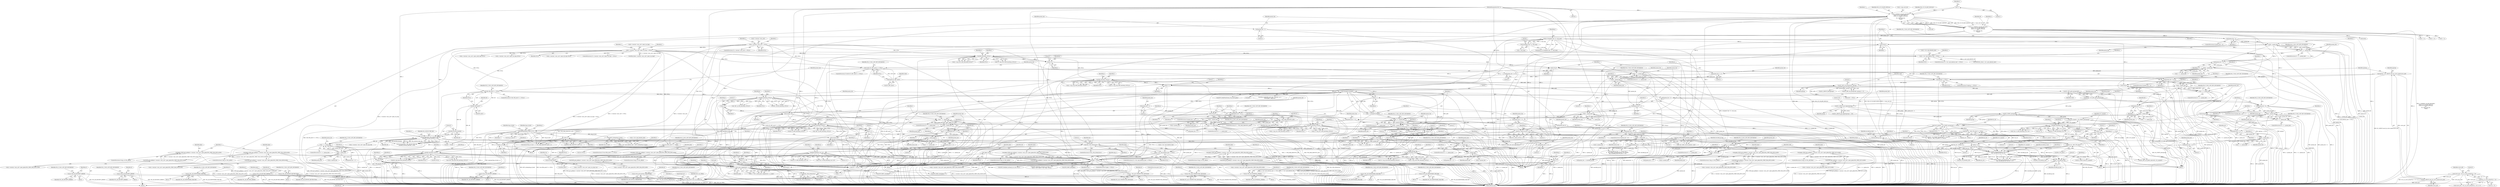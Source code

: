 digraph "0_openssl_b15f8769644b00ef7283521593360b7b2135cb63@API" {
"1001736" [label="(Call,ssl3_send_alert(s,SSL3_AL_FATAL,al))"];
"1001096" [label="(Call,ssl_security(s, SSL_SECOP_TMP_DH,\n\t\t\t\t\t\tDH_security_bits(dh), 0, dh))"];
"1000183" [label="(Call,s->method->ssl_get_message(s,\n\t\tSSL3_ST_CR_KEY_EXCH_A,\n\t\tSSL3_ST_CR_KEY_EXCH_B,\n\t\t-1,\n\t\ts->max_cert_list,\n \t\t&ok))"];
"1000127" [label="(MethodParameterIn,SSL *s)"];
"1000187" [label="(Call,-1)"];
"1001099" [label="(Call,DH_security_bits(dh))"];
"1000937" [label="(Call,dh=DH_new())"];
"1001428" [label="(Call,SSL_USE_SIGALGS(s))"];
"1000727" [label="(Call,srp_verify_server_param(s, &al))"];
"1001210" [label="(Call,tls1_check_curve(s, p, 3))"];
"1000281" [label="(Call,p=(unsigned char *)s->init_msg)"];
"1000283" [label="(Call,(unsigned char *)s->init_msg)"];
"1001521" [label="(Call,SSL_USE_SIGALGS(s))"];
"1001443" [label="(Call,tls12_check_peer_sigalg(&md, s, p, pkey))"];
"1000630" [label="(Call,(unsigned int)(p[0]))"];
"1000611" [label="(Call,p+=i)"];
"1000602" [label="(Call,BN_bin2bn(p,i,NULL))"];
"1000577" [label="(Call,n2s(p,i))"];
"1000560" [label="(Call,p+=i)"];
"1000551" [label="(Call,BN_bin2bn(p,i,NULL))"];
"1000526" [label="(Call,n2s(p,i))"];
"1000530" [label="(Call,i > n - param_len)"];
"1000532" [label="(Call,n - param_len)"];
"1000518" [label="(Call,param_len > n)"];
"1000514" [label="(Call,param_len = 2)"];
"1000181" [label="(Call,n=s->method->ssl_get_message(s,\n\t\tSSL3_ST_CR_KEY_EXCH_A,\n\t\tSSL3_ST_CR_KEY_EXCH_B,\n\t\t-1,\n\t\ts->max_cert_list,\n \t\t&ok))"];
"1000298" [label="(Call,s->session->sess_cert->peer_rsa_tmp != NULL)"];
"1000289" [label="(Call,s->session->sess_cert != NULL)"];
"1000581" [label="(Call,i > n - param_len)"];
"1000583" [label="(Call,n - param_len)"];
"1000566" [label="(Call,n - param_len)"];
"1000540" [label="(Call,param_len += i)"];
"1000574" [label="(Call,param_len += 2)"];
"1000502" [label="(Call,p+=i)"];
"1000461" [label="(Call,1-i)"];
"1000450" [label="(Call,memcpy(tmp_id_hint, p, i))"];
"1000421" [label="(Call,n2s(p,i))"];
"1000437" [label="(Call,i > n - param_len)"];
"1000425" [label="(Call,i > PSK_MAX_IDENTITY_LEN)"];
"1000439" [label="(Call,n - param_len)"];
"1000413" [label="(Call,param_len > n)"];
"1000409" [label="(Call,param_len = 2)"];
"1001088" [label="(Call,p+=i)"];
"1001079" [label="(Call,BN_bin2bn(p,i,NULL))"];
"1001056" [label="(Call,n2s(p,i))"];
"1001039" [label="(Call,p+=i)"];
"1001030" [label="(Call,BN_bin2bn(p,i,NULL))"];
"1001007" [label="(Call,n2s(p,i))"];
"1000990" [label="(Call,p+=i)"];
"1000981" [label="(Call,BN_bin2bn(p,i,NULL))"];
"1000958" [label="(Call,n2s(p,i))"];
"1000962" [label="(Call,i > n - param_len)"];
"1000964" [label="(Call,n - param_len)"];
"1000950" [label="(Call,param_len > n)"];
"1000946" [label="(Call,param_len = 2)"];
"1000936" [label="(Call,(dh=DH_new()) == NULL)"];
"1001011" [label="(Call,i > n - param_len)"];
"1001013" [label="(Call,n - param_len)"];
"1000996" [label="(Call,n - param_len)"];
"1000972" [label="(Call,param_len += i)"];
"1001004" [label="(Call,param_len += 2)"];
"1001060" [label="(Call,i > n - param_len)"];
"1001062" [label="(Call,n - param_len)"];
"1001045" [label="(Call,n - param_len)"];
"1001021" [label="(Call,param_len += i)"];
"1001053" [label="(Call,param_len += 2)"];
"1000719" [label="(Call,p+=i)"];
"1000710" [label="(Call,BN_bin2bn(p,i,NULL))"];
"1000685" [label="(Call,n2s(p,i))"];
"1000668" [label="(Call,p+=i)"];
"1000659" [label="(Call,BN_bin2bn(p,i,NULL))"];
"1000635" [label="(Call,p++)"];
"1000638" [label="(Call,i > n - param_len)"];
"1000628" [label="(Call,i = (unsigned int)(p[0]))"];
"1000640" [label="(Call,n - param_len)"];
"1000617" [label="(Call,n - param_len)"];
"1000591" [label="(Call,param_len += i)"];
"1000625" [label="(Call,param_len += 1)"];
"1000689" [label="(Call,i > n - param_len)"];
"1000691" [label="(Call,n - param_len)"];
"1000674" [label="(Call,n - param_len)"];
"1000648" [label="(Call,param_len += i)"];
"1000682" [label="(Call,param_len += 2)"];
"1001343" [label="(Call,p+=encoded_pt_len)"];
"1001325" [label="(Call,EC_POINT_oct2point(group, srvr_ecpoint, \n\t\t\tp, encoded_pt_len, bn_ctx))"];
"1001297" [label="(Call,EC_POINT_new(group))"];
"1001278" [label="(Call,EC_GROUP_get_degree(group))"];
"1001263" [label="(Call,group = EC_KEY_get0_group(ecdh))"];
"1001265" [label="(Call,EC_KEY_get0_group(ecdh))"];
"1001252" [label="(Call,EC_KEY_set_group(ecdh, ngroup))"];
"1001187" [label="(Call,ecdh=EC_KEY_new())"];
"1001242" [label="(Call,ngroup == NULL)"];
"1001237" [label="(Call,ngroup = EC_GROUP_new_by_curve_name(curve_nid))"];
"1001239" [label="(Call,EC_GROUP_new_by_curve_name(curve_nid))"];
"1001221" [label="(Call,curve_nid = tls1_ec_curve_id2nid(*(p + 2)))"];
"1001223" [label="(Call,tls1_ec_curve_id2nid(*(p + 2)))"];
"1001186" [label="(Call,(ecdh=EC_KEY_new()) == NULL)"];
"1001295" [label="(Call,srvr_ecpoint = EC_POINT_new(group))"];
"1001314" [label="(Call,p+=1)"];
"1001289" [label="(Call,p+=3)"];
"1001319" [label="(Call,encoded_pt_len > n - param_len)"];
"1001310" [label="(Call,encoded_pt_len = *p)"];
"1001321" [label="(Call,n - param_len)"];
"1001200" [label="(Call,param_len > n)"];
"1001196" [label="(Call,param_len=4)"];
"1000163" [label="(Call,*bn_ctx = NULL)"];
"1001301" [label="(Call,bn_ctx = BN_CTX_new())"];
"1000887" [label="(Call,p+=i)"];
"1000876" [label="(Call,BN_bin2bn(p,i,rsa->e))"];
"1000853" [label="(Call,n2s(p,i))"];
"1000836" [label="(Call,p+=i)"];
"1000825" [label="(Call,BN_bin2bn(p,i,rsa->n))"];
"1000802" [label="(Call,n2s(p,i))"];
"1000806" [label="(Call,i > n - param_len)"];
"1000808" [label="(Call,n - param_len)"];
"1000794" [label="(Call,param_len > n)"];
"1000790" [label="(Call,param_len = 2)"];
"1000857" [label="(Call,i > n - param_len)"];
"1000859" [label="(Call,n - param_len)"];
"1000842" [label="(Call,n - param_len)"];
"1000816" [label="(Call,param_len += i)"];
"1000850" [label="(Call,param_len += 2)"];
"1001423" [label="(Call,pkey != NULL)"];
"1001115" [label="(Call,pkey=X509_get_pubkey(s->session->sess_cert->peer_pkeys[SSL_PKEY_RSA_ENC].x509))"];
"1001117" [label="(Call,X509_get_pubkey(s->session->sess_cert->peer_pkeys[SSL_PKEY_RSA_ENC].x509))"];
"1000759" [label="(Call,pkey=X509_get_pubkey(s->session->sess_cert->peer_pkeys[SSL_PKEY_DSA_SIGN].x509))"];
"1000761" [label="(Call,X509_get_pubkey(s->session->sess_cert->peer_pkeys[SSL_PKEY_DSA_SIGN].x509))"];
"1000143" [label="(Call,*pkey=NULL)"];
"1000897" [label="(Call,pkey=X509_get_pubkey(s->session->sess_cert->peer_pkeys[SSL_PKEY_RSA_ENC].x509))"];
"1000899" [label="(Call,X509_get_pubkey(s->session->sess_cert->peer_pkeys[SSL_PKEY_RSA_ENC].x509))"];
"1001353" [label="(Call,pkey=X509_get_pubkey(s->session->sess_cert->peer_pkeys[SSL_PKEY_RSA_ENC].x509))"];
"1001355" [label="(Call,X509_get_pubkey(s->session->sess_cert->peer_pkeys[SSL_PKEY_RSA_ENC].x509))"];
"1000740" [label="(Call,pkey=X509_get_pubkey(s->session->sess_cert->peer_pkeys[SSL_PKEY_RSA_ENC].x509))"];
"1000742" [label="(Call,X509_get_pubkey(s->session->sess_cert->peer_pkeys[SSL_PKEY_RSA_ENC].x509))"];
"1001134" [label="(Call,pkey=X509_get_pubkey(s->session->sess_cert->peer_pkeys[SSL_PKEY_DSA_SIGN].x509))"];
"1001136" [label="(Call,X509_get_pubkey(s->session->sess_cert->peer_pkeys[SSL_PKEY_DSA_SIGN].x509))"];
"1001372" [label="(Call,pkey=X509_get_pubkey(s->session->sess_cert->peer_pkeys[SSL_PKEY_ECC].x509))"];
"1001374" [label="(Call,X509_get_pubkey(s->session->sess_cert->peer_pkeys[SSL_PKEY_ECC].x509))"];
"1000487" [label="(Call,s->ctx->psk_identity_hint == NULL)"];
"1000478" [label="(Call,s->ctx->psk_identity_hint = BUF_strdup(tmp_id_hint))"];
"1000484" [label="(Call,BUF_strdup(tmp_id_hint))"];
"1000465" [label="(Call,s->ctx->psk_identity_hint != NULL)"];
"1001294" [label="(Call,(srvr_ecpoint = EC_POINT_new(group)) == NULL)"];
"1001300" [label="(Call,(bn_ctx = BN_CTX_new()) == NULL)"];
"1000780" [label="(Call,(rsa=RSA_new()) == NULL)"];
"1000781" [label="(Call,rsa=RSA_new())"];
"1001635" [label="(Call,al=SSL_AD_DECRYPT_ERROR)"];
"1001690" [label="(Call,al=SSL_AD_DECRYPT_ERROR)"];
"1001104" [label="(Call,al=SSL_AD_HANDSHAKE_FAILURE)"];
"1001282" [label="(Call,al=SSL_AD_EXPORT_RESTRICTION)"];
"1000495" [label="(Call,al=SSL_AD_HANDSHAKE_FAILURE)"];
"1000400" [label="(Call,al=SSL_AD_DECODE_ERROR)"];
"1001623" [label="(Call,al=SSL_AD_DECRYPT_ERROR)"];
"1001170" [label="(Call,al=SSL_AD_ILLEGAL_PARAMETER)"];
"1000233" [label="(Call,al = SSL_AD_UNEXPECTED_MESSAGE)"];
"1001415" [label="(Call,al=SSL_AD_UNEXPECTED_MESSAGE)"];
"1000429" [label="(Call,al=SSL_AD_HANDSHAKE_FAILURE)"];
"1001230" [label="(Call,al=SSL_AD_INTERNAL_ERROR)"];
"1001635" [label="(Call,al=SSL_AD_DECRYPT_ERROR)"];
"1000484" [label="(Call,BUF_strdup(tmp_id_hint))"];
"1000810" [label="(Identifier,param_len)"];
"1001187" [label="(Call,ecdh=EC_KEY_new())"];
"1000452" [label="(Identifier,p)"];
"1000889" [label="(Identifier,i)"];
"1000613" [label="(Identifier,i)"];
"1000692" [label="(Identifier,n)"];
"1000726" [label="(Call,!srp_verify_server_param(s, &al))"];
"1000447" [label="(Call,param_len += i)"];
"1000591" [label="(Call,param_len += i)"];
"1001293" [label="(Call,((srvr_ecpoint = EC_POINT_new(group)) == NULL) ||\n\t\t    ((bn_ctx = BN_CTX_new()) == NULL))"];
"1000782" [label="(Identifier,rsa)"];
"1000192" [label="(Call,&ok)"];
"1001064" [label="(Identifier,param_len)"];
"1001623" [label="(Call,al=SSL_AD_DECRYPT_ERROR)"];
"1000471" [label="(Identifier,NULL)"];
"1001033" [label="(Identifier,NULL)"];
"1000858" [label="(Identifier,i)"];
"1000513" [label="(Block,)"];
"1001374" [label="(Call,X509_get_pubkey(s->session->sess_cert->peer_pkeys[SSL_PKEY_ECC].x509))"];
"1001090" [label="(Identifier,i)"];
"1000145" [label="(Identifier,NULL)"];
"1000342" [label="(Call,s->session->sess_cert->peer_dh_tmp=NULL)"];
"1001327" [label="(Identifier,srvr_ecpoint)"];
"1001373" [label="(Identifier,pkey)"];
"1000947" [label="(Identifier,param_len)"];
"1000794" [label="(Call,param_len > n)"];
"1000605" [label="(Identifier,NULL)"];
"1001398" [label="(Call,ecdh=NULL)"];
"1001224" [label="(Call,*(p + 2))"];
"1001111" [label="(ControlStructure,if (alg_a & SSL_aRSA))"];
"1001486" [label="(Call,n2s(p,i))"];
"1000719" [label="(Call,p+=i)"];
"1000790" [label="(Call,param_len = 2)"];
"1000488" [label="(Call,s->ctx->psk_identity_hint)"];
"1001771" [label="(MethodReturn,int)"];
"1000696" [label="(Identifier,SSL_F_SSL3_GET_KEY_EXCHANGE)"];
"1000722" [label="(Call,n-=param_len)"];
"1001047" [label="(Identifier,param_len)"];
"1001043" [label="(Call,2 > n - param_len)"];
"1000182" [label="(Identifier,n)"];
"1000872" [label="(Call,rsa->e=BN_bin2bn(p,i,rsa->e))"];
"1000579" [label="(Identifier,i)"];
"1001148" [label="(Call,s->session->sess_cert->peer_dh_tmp=dh)"];
"1000514" [label="(Call,param_len = 2)"];
"1000424" [label="(ControlStructure,if (i > PSK_MAX_IDENTITY_LEN))"];
"1001253" [label="(Identifier,ecdh)"];
"1000951" [label="(Identifier,param_len)"];
"1000952" [label="(Identifier,n)"];
"1001009" [label="(Identifier,i)"];
"1000699" [label="(Call,param_len += i)"];
"1000826" [label="(Identifier,p)"];
"1001007" [label="(Call,n2s(p,i))"];
"1001296" [label="(Identifier,srvr_ecpoint)"];
"1000312" [label="(Identifier,s)"];
"1001234" [label="(Identifier,SSL_F_SSL3_GET_KEY_EXCHANGE)"];
"1000729" [label="(Call,&al)"];
"1001089" [label="(Identifier,p)"];
"1000674" [label="(Call,n - param_len)"];
"1000783" [label="(Call,RSA_new())"];
"1001627" [label="(Identifier,SSL_F_SSL3_GET_KEY_EXCHANGE)"];
"1000936" [label="(Call,(dh=DH_new()) == NULL)"];
"1000185" [label="(Identifier,SSL3_ST_CR_KEY_EXCH_A)"];
"1001012" [label="(Identifier,i)"];
"1001079" [label="(Call,BN_bin2bn(p,i,NULL))"];
"1000532" [label="(Call,n - param_len)"];
"1001387" [label="(Identifier,ecdh)"];
"1001414" [label="(Block,)"];
"1001060" [label="(Call,i > n - param_len)"];
"1000285" [label="(Call,s->init_msg)"];
"1000295" [label="(Identifier,NULL)"];
"1000823" [label="(Identifier,rsa)"];
"1001636" [label="(Identifier,al)"];
"1001737" [label="(Identifier,s)"];
"1001171" [label="(Identifier,al)"];
"1001130" [label="(ControlStructure,if (alg_a & SSL_aDSS))"];
"1001244" [label="(Identifier,NULL)"];
"1000740" [label="(Call,pkey=X509_get_pubkey(s->session->sess_cert->peer_pkeys[SSL_PKEY_RSA_ENC].x509))"];
"1001607" [label="(Call,RSA_verify(NID_md5_sha1, md_buf, j, p, n,\n\t\t\t\t\t\t\t\tpkey->pkey.rsa))"];
"1001319" [label="(Call,encoded_pt_len > n - param_len)"];
"1001266" [label="(Identifier,ecdh)"];
"1000998" [label="(Identifier,param_len)"];
"1001278" [label="(Call,EC_GROUP_get_degree(group))"];
"1001169" [label="(Block,)"];
"1001054" [label="(Identifier,param_len)"];
"1001416" [label="(Identifier,al)"];
"1001106" [label="(Identifier,SSL_AD_HANDSHAKE_FAILURE)"];
"1000565" [label="(Literal,2)"];
"1001443" [label="(Call,tls12_check_peer_sigalg(&md, s, p, pkey))"];
"1000553" [label="(Identifier,i)"];
"1000504" [label="(Identifier,i)"];
"1000853" [label="(Call,n2s(p,i))"];
"1000464" [label="(ControlStructure,if (s->ctx->psk_identity_hint != NULL))"];
"1000421" [label="(Call,n2s(p,i))"];
"1001311" [label="(Identifier,encoded_pt_len)"];
"1001172" [label="(Identifier,SSL_AD_ILLEGAL_PARAMETER)"];
"1001349" [label="(ControlStructure,if (alg_a & SSL_aRSA))"];
"1000382" [label="(Identifier,s)"];
"1001423" [label="(Call,pkey != NULL)"];
"1000494" [label="(Block,)"];
"1000580" [label="(ControlStructure,if (i > n - param_len))"];
"1000937" [label="(Call,dh=DH_new())"];
"1001211" [label="(Identifier,s)"];
"1001209" [label="(Call,!tls1_check_curve(s, p, 3))"];
"1000407" [label="(Block,)"];
"1001115" [label="(Call,pkey=X509_get_pubkey(s->session->sess_cert->peer_pkeys[SSL_PKEY_RSA_ENC].x509))"];
"1001032" [label="(Identifier,i)"];
"1000642" [label="(Identifier,param_len)"];
"1001240" [label="(Identifier,curve_nid)"];
"1000780" [label="(Call,(rsa=RSA_new()) == NULL)"];
"1000617" [label="(Call,n - param_len)"];
"1001010" [label="(ControlStructure,if (i > n - param_len))"];
"1000949" [label="(ControlStructure,if (param_len > n))"];
"1001303" [label="(Call,BN_CTX_new())"];
"1000611" [label="(Call,p+=i)"];
"1000506" [label="(Identifier,n)"];
"1000693" [label="(Identifier,param_len)"];
"1001680" [label="(Call,EVP_VerifyFinal(&md_ctx,p,(int)n,pkey))"];
"1000816" [label="(Call,param_len += i)"];
"1000529" [label="(ControlStructure,if (i > n - param_len))"];
"1000841" [label="(Literal,2)"];
"1001750" [label="(Call,dh != NULL)"];
"1000877" [label="(Identifier,p)"];
"1000871" [label="(Call,!(rsa->e=BN_bin2bn(p,i,rsa->e)))"];
"1001740" [label="(JumpTarget,err:)"];
"1001353" [label="(Call,pkey=X509_get_pubkey(s->session->sess_cert->peer_pkeys[SSL_PKEY_RSA_ENC].x509))"];
"1000713" [label="(Identifier,NULL)"];
"1001289" [label="(Call,p+=3)"];
"1001170" [label="(Call,al=SSL_AD_ILLEGAL_PARAMETER)"];
"1000840" [label="(Call,2 > n - param_len)"];
"1001741" [label="(Call,EVP_PKEY_free(pkey))"];
"1001108" [label="(Identifier,SSL_F_SSL3_GET_KEY_EXCHANGE)"];
"1001312" [label="(Call,*p)"];
"1001417" [label="(Identifier,SSL_AD_UNEXPECTED_MESSAGE)"];
"1000632" [label="(Call,p[0])"];
"1000290" [label="(Call,s->session->sess_cert)"];
"1000755" [label="(ControlStructure,if (alg_a & SSL_aDSS))"];
"1001080" [label="(Identifier,p)"];
"1001021" [label="(Call,param_len += i)"];
"1001301" [label="(Call,bn_ctx = BN_CTX_new())"];
"1001634" [label="(Block,)"];
"1000629" [label="(Identifier,i)"];
"1000401" [label="(Identifier,al)"];
"1000523" [label="(Identifier,SSL_F_SSL3_GET_KEY_EXCHANGE)"];
"1000429" [label="(Call,al=SSL_AD_HANDSHAKE_FAILURE)"];
"1000574" [label="(Call,param_len += 2)"];
"1001344" [label="(Identifier,p)"];
"1001252" [label="(Call,EC_KEY_set_group(ecdh, ngroup))"];
"1000453" [label="(Identifier,i)"];
"1001300" [label="(Call,(bn_ctx = BN_CTX_new()) == NULL)"];
"1000592" [label="(Identifier,param_len)"];
"1000799" [label="(Identifier,SSL_F_SSL3_GET_KEY_EXCHANGE)"];
"1000444" [label="(Identifier,SSL_F_SSL3_GET_KEY_EXCHANGE)"];
"1001263" [label="(Call,group = EC_KEY_get0_group(ecdh))"];
"1000836" [label="(Call,p+=i)"];
"1000568" [label="(Identifier,param_len)"];
"1000742" [label="(Call,X509_get_pubkey(s->session->sess_cert->peer_pkeys[SSL_PKEY_RSA_ENC].x509))"];
"1000854" [label="(Identifier,p)"];
"1000465" [label="(Call,s->ctx->psk_identity_hint != NULL)"];
"1000640" [label="(Call,n - param_len)"];
"1000409" [label="(Call,param_len = 2)"];
"1001222" [label="(Identifier,curve_nid)"];
"1000637" [label="(ControlStructure,if (i > n - param_len))"];
"1001242" [label="(Call,ngroup == NULL)"];
"1000687" [label="(Identifier,i)"];
"1001286" [label="(Identifier,SSL_F_SSL3_GET_KEY_EXCHANGE)"];
"1001063" [label="(Identifier,n)"];
"1000791" [label="(Identifier,param_len)"];
"1001298" [label="(Identifier,group)"];
"1000462" [label="(Literal,1)"];
"1000456" [label="(Identifier,tmp_id_hint)"];
"1000818" [label="(Identifier,i)"];
"1000422" [label="(Identifier,p)"];
"1000813" [label="(Identifier,SSL_F_SSL3_GET_KEY_EXCHANGE)"];
"1001014" [label="(Identifier,n)"];
"1000478" [label="(Call,s->ctx->psk_identity_hint = BUF_strdup(tmp_id_hint))"];
"1001755" [label="(Call,BN_CTX_free(bn_ctx))"];
"1000411" [label="(Literal,2)"];
"1001703" [label="(Identifier,alg_a)"];
"1000541" [label="(Identifier,param_len)"];
"1001188" [label="(Identifier,ecdh)"];
"1001546" [label="(Call,EVP_DigestInit_ex(&md_ctx,(num == 2)\n\t\t\t\t\t?s->ctx->md5:s->ctx->sha1, NULL))"];
"1000638" [label="(Call,i > n - param_len)"];
"1000297" [label="(ControlStructure,if (s->session->sess_cert->peer_rsa_tmp != NULL))"];
"1001736" [label="(Call,ssl3_send_alert(s,SSL3_AL_FATAL,al))"];
"1000413" [label="(Call,param_len > n)"];
"1000189" [label="(Call,s->max_cert_list)"];
"1001757" [label="(Call,EC_POINT_free(srvr_ecpoint))"];
"1000567" [label="(Identifier,n)"];
"1001041" [label="(Identifier,i)"];
"1000690" [label="(Identifier,i)"];
"1000828" [label="(Call,rsa->n)"];
"1001304" [label="(Identifier,NULL)"];
"1000684" [label="(Literal,2)"];
"1001200" [label="(Call,param_len > n)"];
"1000804" [label="(Identifier,i)"];
"1000502" [label="(Call,p+=i)"];
"1000515" [label="(Identifier,param_len)"];
"1000825" [label="(Call,BN_bin2bn(p,i,rsa->n))"];
"1001231" [label="(Identifier,al)"];
"1001201" [label="(Identifier,param_len)"];
"1000990" [label="(Call,p+=i)"];
"1000581" [label="(Call,i > n - param_len)"];
"1000760" [label="(Identifier,pkey)"];
"1000578" [label="(Identifier,p)"];
"1001189" [label="(Call,EC_KEY_new())"];
"1000955" [label="(Identifier,SSL_F_SSL3_GET_KEY_EXCHANGE)"];
"1000183" [label="(Call,s->method->ssl_get_message(s,\n\t\tSSL3_ST_CR_KEY_EXCH_A,\n\t\tSSL3_ST_CR_KEY_EXCH_B,\n\t\t-1,\n\t\ts->max_cert_list,\n \t\t&ok))"];
"1000844" [label="(Identifier,param_len)"];
"1000673" [label="(Literal,2)"];
"1000405" [label="(Identifier,alg_k)"];
"1001099" [label="(Call,DH_security_bits(dh))"];
"1000820" [label="(Call,!(rsa->n=BN_bin2bn(p,i,rsa->n)))"];
"1001403" [label="(Call,bn_ctx = NULL)"];
"1000520" [label="(Identifier,n)"];
"1000960" [label="(Identifier,i)"];
"1001427" [label="(ControlStructure,if (SSL_USE_SIGALGS(s)))"];
"1000838" [label="(Identifier,i)"];
"1001315" [label="(Identifier,p)"];
"1001408" [label="(Call,srvr_ecpoint = NULL)"];
"1001190" [label="(Identifier,NULL)"];
"1000415" [label="(Identifier,n)"];
"1001092" [label="(Identifier,n)"];
"1000670" [label="(Identifier,i)"];
"1000685" [label="(Call,n2s(p,i))"];
"1000984" [label="(Identifier,NULL)"];
"1000298" [label="(Call,s->session->sess_cert->peer_rsa_tmp != NULL)"];
"1000431" [label="(Identifier,SSL_AD_HANDSHAKE_FAILURE)"];
"1000450" [label="(Call,memcpy(tmp_id_hint, p, i))"];
"1000721" [label="(Identifier,i)"];
"1000639" [label="(Identifier,i)"];
"1000575" [label="(Identifier,param_len)"];
"1000827" [label="(Identifier,i)"];
"1001053" [label="(Call,param_len += 2)"];
"1000662" [label="(Identifier,NULL)"];
"1001316" [label="(Literal,1)"];
"1000430" [label="(Identifier,al)"];
"1000792" [label="(Literal,2)"];
"1000279" [label="(Call,param=p=(unsigned char *)s->init_msg)"];
"1000459" [label="(Call,PSK_MAX_IDENTITY_LEN+1-i)"];
"1001022" [label="(Identifier,param_len)"];
"1000994" [label="(Call,2 > n - param_len)"];
"1000438" [label="(Identifier,i)"];
"1000537" [label="(Identifier,SSL_F_SSL3_GET_KEY_EXCHANGE)"];
"1000588" [label="(Identifier,SSL_F_SSL3_GET_KEY_EXCHANGE)"];
"1000412" [label="(ControlStructure,if (param_len > n))"];
"1000545" [label="(Call,s->srp_ctx.N=BN_bin2bn(p,i,NULL))"];
"1000704" [label="(Call,s->srp_ctx.B=BN_bin2bn(p,i,NULL))"];
"1000660" [label="(Identifier,p)"];
"1001446" [label="(Identifier,s)"];
"1000977" [label="(Call,dh->p=BN_bin2bn(p,i,NULL))"];
"1001135" [label="(Identifier,pkey)"];
"1000552" [label="(Identifier,p)"];
"1000888" [label="(Identifier,p)"];
"1001728" [label="(Call,EVP_PKEY_free(pkey))"];
"1001343" [label="(Call,p+=encoded_pt_len)"];
"1001340" [label="(Call,n-=param_len)"];
"1000898" [label="(Identifier,pkey)"];
"1001291" [label="(Literal,3)"];
"1001237" [label="(Call,ngroup = EC_GROUP_new_by_curve_name(curve_nid))"];
"1000165" [label="(Identifier,NULL)"];
"1001522" [label="(Identifier,s)"];
"1001744" [label="(Call,rsa != NULL)"];
"1000564" [label="(Call,2 > n - param_len)"];
"1001424" [label="(Identifier,pkey)"];
"1001185" [label="(ControlStructure,if ((ecdh=EC_KEY_new()) == NULL))"];
"1001691" [label="(Identifier,al)"];
"1001294" [label="(Call,(srvr_ecpoint = EC_POINT_new(group)) == NULL)"];
"1000437" [label="(Call,i > n - param_len)"];
"1000995" [label="(Literal,2)"];
"1000127" [label="(MethodParameterIn,SSL *s)"];
"1000562" [label="(Identifier,i)"];
"1000585" [label="(Identifier,param_len)"];
"1000148" [label="(Identifier,md)"];
"1001330" [label="(Identifier,bn_ctx)"];
"1001328" [label="(Identifier,p)"];
"1001422" [label="(ControlStructure,if (pkey != NULL))"];
"1000796" [label="(Identifier,n)"];
"1000454" [label="(Call,memset(tmp_id_hint+i, 0, PSK_MAX_IDENTITY_LEN+1-i))"];
"1000852" [label="(Literal,2)"];
"1001136" [label="(Call,X509_get_pubkey(s->session->sess_cert->peer_pkeys[SSL_PKEY_DSA_SIGN].x509))"];
"1000490" [label="(Identifier,s)"];
"1000190" [label="(Identifier,s)"];
"1000965" [label="(Identifier,n)"];
"1001039" [label="(Call,p+=i)"];
"1001059" [label="(ControlStructure,if (i > n - param_len))"];
"1001314" [label="(Call,p+=1)"];
"1001254" [label="(Identifier,ngroup)"];
"1001429" [label="(Identifier,s)"];
"1001475" [label="(Identifier,md)"];
"1000618" [label="(Identifier,n)"];
"1000981" [label="(Call,BN_bin2bn(p,i,NULL))"];
"1001739" [label="(Identifier,al)"];
"1000946" [label="(Call,param_len = 2)"];
"1001277" [label="(Call,EC_GROUP_get_degree(group) > 163)"];
"1001058" [label="(Identifier,i)"];
"1000857" [label="(Call,i > n - param_len)"];
"1000628" [label="(Call,i = (unsigned int)(p[0]))"];
"1001280" [label="(Literal,163)"];
"1001157" [label="(Call,dh=NULL)"];
"1001368" [label="(ControlStructure,if (alg_a & SSL_aECDSA))"];
"1000864" [label="(Identifier,SSL_F_SSL3_GET_KEY_EXCHANGE)"];
"1000485" [label="(Identifier,tmp_id_hint)"];
"1001055" [label="(Literal,2)"];
"1001265" [label="(Call,EC_KEY_get0_group(ecdh))"];
"1000561" [label="(Identifier,p)"];
"1000540" [label="(Call,param_len += i)"];
"1001247" [label="(Identifier,SSL_F_SSL3_GET_KEY_EXCHANGE)"];
"1001302" [label="(Identifier,bn_ctx)"];
"1000461" [label="(Call,1-i)"];
"1001013" [label="(Call,n - param_len)"];
"1000288" [label="(ControlStructure,if (s->session->sess_cert != NULL))"];
"1000890" [label="(Call,n-=param_len)"];
"1000599" [label="(Identifier,s)"];
"1001425" [label="(Identifier,NULL)"];
"1000686" [label="(Identifier,p)"];
"1000676" [label="(Identifier,param_len)"];
"1000761" [label="(Call,X509_get_pubkey(s->session->sess_cert->peer_pkeys[SSL_PKEY_DSA_SIGN].x509))"];
"1001692" [label="(Identifier,SSL_AD_DECRYPT_ERROR)"];
"1000926" [label="(Call,rsa=NULL)"];
"1000641" [label="(Identifier,n)"];
"1000668" [label="(Call,p+=i)"];
"1000281" [label="(Call,p=(unsigned char *)s->init_msg)"];
"1000939" [label="(Call,DH_new())"];
"1001441" [label="(Call,rv = tls12_check_peer_sigalg(&md, s, p, pkey))"];
"1001152" [label="(Identifier,s)"];
"1001045" [label="(Call,n - param_len)"];
"1000282" [label="(Identifier,p)"];
"1001347" [label="(Literal,0)"];
"1001283" [label="(Identifier,al)"];
"1000879" [label="(Call,rsa->e)"];
"1000497" [label="(Identifier,SSL_AD_HANDSHAKE_FAILURE)"];
"1000850" [label="(Call,param_len += 2)"];
"1000439" [label="(Call,n - param_len)"];
"1000992" [label="(Identifier,i)"];
"1000198" [label="(Call,(int)n)"];
"1001521" [label="(Call,SSL_USE_SIGALGS(s))"];
"1000861" [label="(Identifier,param_len)"];
"1000486" [label="(ControlStructure,if (s->ctx->psk_identity_hint == NULL))"];
"1000720" [label="(Identifier,p)"];
"1000560" [label="(Call,p+=i)"];
"1000983" [label="(Identifier,i)"];
"1001018" [label="(Identifier,SSL_F_SSL3_GET_KEY_EXCHANGE)"];
"1000236" [label="(ControlStructure,goto f_err;)"];
"1001005" [label="(Identifier,param_len)"];
"1001337" [label="(Call,param_len += encoded_pt_len)"];
"1000867" [label="(Call,param_len += i)"];
"1000181" [label="(Call,n=s->method->ssl_get_message(s,\n\t\tSSL3_ST_CR_KEY_EXCH_A,\n\t\tSSL3_ST_CR_KEY_EXCH_B,\n\t\t-1,\n\t\ts->max_cert_list,\n \t\t&ok))"];
"1000302" [label="(Identifier,s)"];
"1000455" [label="(Call,tmp_id_hint+i)"];
"1000808" [label="(Call,n - param_len)"];
"1001324" [label="(Call,EC_POINT_oct2point(group, srvr_ecpoint, \n\t\t\tp, encoded_pt_len, bn_ctx) == 0)"];
"1000963" [label="(Identifier,i)"];
"1001117" [label="(Call,X509_get_pubkey(s->session->sess_cert->peer_pkeys[SSL_PKEY_RSA_ENC].x509))"];
"1000762" [label="(Call,s->session->sess_cert->peer_pkeys[SSL_PKEY_DSA_SIGN].x509)"];
"1000400" [label="(Call,al=SSL_AD_DECODE_ERROR)"];
"1000893" [label="(ControlStructure,if (alg_a & SSL_aRSA))"];
"1000661" [label="(Identifier,i)"];
"1000516" [label="(Literal,2)"];
"1000948" [label="(Literal,2)"];
"1001074" [label="(Call,!(dh->pub_key=BN_bin2bn(p,i,NULL)))"];
"1001356" [label="(Call,s->session->sess_cert->peer_pkeys[SSL_PKEY_RSA_ENC].x509)"];
"1001062" [label="(Call,n - param_len)"];
"1001261" [label="(Call,EC_GROUP_free(ngroup))"];
"1000787" [label="(Identifier,SSL_F_SSL3_GET_KEY_EXCHANGE)"];
"1001015" [label="(Identifier,param_len)"];
"1000891" [label="(Identifier,n)"];
"1001103" [label="(Block,)"];
"1001264" [label="(Identifier,group)"];
"1000991" [label="(Identifier,p)"];
"1000475" [label="(Identifier,s)"];
"1000652" [label="(Call,!(s->srp_ctx.s=BN_bin2bn(p,i,NULL)))"];
"1000899" [label="(Call,X509_get_pubkey(s->session->sess_cert->peer_pkeys[SSL_PKEY_RSA_ENC].x509))"];
"1001008" [label="(Identifier,p)"];
"1001433" [label="(Call,2 > n)"];
"1000711" [label="(Identifier,p)"];
"1000683" [label="(Identifier,param_len)"];
"1001004" [label="(Call,param_len += 2)"];
"1001006" [label="(Literal,2)"];
"1001494" [label="(Call,EVP_PKEY_size(pkey))"];
"1000961" [label="(ControlStructure,if (i > n - param_len))"];
"1000593" [label="(Identifier,i)"];
"1000234" [label="(Identifier,al)"];
"1000188" [label="(Literal,1)"];
"1000802" [label="(Call,n2s(p,i))"];
"1001097" [label="(Identifier,s)"];
"1000584" [label="(Identifier,n)"];
"1000635" [label="(Call,p++)"];
"1000921" [label="(Identifier,s)"];
"1001720" [label="(Call,n != 0)"];
"1001299" [label="(Identifier,NULL)"];
"1001428" [label="(Call,SSL_USE_SIGALGS(s))"];
"1001088" [label="(Call,p+=i)"];
"1001325" [label="(Call,EC_POINT_oct2point(group, srvr_ecpoint, \n\t\t\tp, encoded_pt_len, bn_ctx))"];
"1000283" [label="(Call,(unsigned char *)s->init_msg)"];
"1001182" [label="(Block,)"];
"1000856" [label="(ControlStructure,if (i > n - param_len))"];
"1000554" [label="(Identifier,NULL)"];
"1000860" [label="(Identifier,n)"];
"1000966" [label="(Identifier,param_len)"];
"1001375" [label="(Call,s->session->sess_cert->peer_pkeys[SSL_PKEY_ECC].x509)"];
"1000308" [label="(Call,RSA_free(s->session->sess_cert->peer_rsa_tmp))"];
"1001444" [label="(Call,&md)"];
"1000973" [label="(Identifier,param_len)"];
"1001105" [label="(Identifier,al)"];
"1001345" [label="(Identifier,encoded_pt_len)"];
"1000741" [label="(Identifier,pkey)"];
"1000493" [label="(Identifier,NULL)"];
"1001229" [label="(Block,)"];
"1000645" [label="(Identifier,SSL_F_SSL3_GET_KEY_EXCHANGE)"];
"1000495" [label="(Call,al=SSL_AD_HANDSHAKE_FAILURE)"];
"1000530" [label="(Call,i > n - param_len)"];
"1000425" [label="(Call,i > PSK_MAX_IDENTITY_LEN)"];
"1000648" [label="(Call,param_len += i)"];
"1000187" [label="(Call,-1)"];
"1001030" [label="(Call,BN_bin2bn(p,i,NULL))"];
"1000659" [label="(Call,BN_bin2bn(p,i,NULL))"];
"1001434" [label="(Literal,2)"];
"1000196" [label="(Identifier,ok)"];
"1000878" [label="(Identifier,i)"];
"1000964" [label="(Call,n - param_len)"];
"1001101" [label="(Literal,0)"];
"1000329" [label="(Identifier,s)"];
"1000974" [label="(Identifier,i)"];
"1001639" [label="(Identifier,SSL_F_SSL3_GET_KEY_EXCHANGE)"];
"1000433" [label="(Identifier,SSL_F_SSL3_GET_KEY_EXCHANGE)"];
"1000859" [label="(Call,n - param_len)"];
"1001046" [label="(Identifier,n)"];
"1000653" [label="(Call,s->srp_ctx.s=BN_bin2bn(p,i,NULL))"];
"1000548" [label="(Identifier,s)"];
"1000876" [label="(Call,BN_bin2bn(p,i,rsa->e))"];
"1000451" [label="(Identifier,tmp_id_hint)"];
"1001760" [label="(Call,ecdh != NULL)"];
"1001331" [label="(Literal,0)"];
"1001100" [label="(Identifier,dh)"];
"1000428" [label="(Block,)"];
"1001196" [label="(Call,param_len=4)"];
"1000851" [label="(Identifier,param_len)"];
"1001241" [label="(ControlStructure,if (ngroup == NULL))"];
"1001520" [label="(Call,!SSL_USE_SIGALGS(s))"];
"1000526" [label="(Call,n2s(p,i))"];
"1001297" [label="(Call,EC_POINT_new(group))"];
"1001098" [label="(Identifier,SSL_SECOP_TMP_DH)"];
"1001198" [label="(Literal,4)"];
"1000534" [label="(Identifier,param_len)"];
"1001622" [label="(Block,)"];
"1001044" [label="(Literal,2)"];
"1000855" [label="(Identifier,i)"];
"1001637" [label="(Identifier,SSL_AD_DECRYPT_ERROR)"];
"1001284" [label="(Identifier,SSL_AD_EXPORT_RESTRICTION)"];
"1000436" [label="(ControlStructure,if (i > n - param_len))"];
"1000186" [label="(Identifier,SSL3_ST_CR_KEY_EXCH_B)"];
"1001354" [label="(Identifier,pkey)"];
"1001448" [label="(Identifier,pkey)"];
"1000527" [label="(Identifier,p)"];
"1000440" [label="(Identifier,n)"];
"1000969" [label="(Identifier,SSL_F_SSL3_GET_KEY_EXCHANGE)"];
"1000675" [label="(Identifier,n)"];
"1000636" [label="(Identifier,p)"];
"1001232" [label="(Identifier,SSL_AD_INTERNAL_ERROR)"];
"1000807" [label="(Identifier,i)"];
"1000517" [label="(ControlStructure,if (param_len > n))"];
"1000934" [label="(Block,)"];
"1001075" [label="(Call,dh->pub_key=BN_bin2bn(p,i,NULL))"];
"1000184" [label="(Identifier,s)"];
"1000806" [label="(Call,i > n - param_len)"];
"1000423" [label="(Identifier,i)"];
"1000897" [label="(Call,pkey=X509_get_pubkey(s->session->sess_cert->peer_pkeys[SSL_PKEY_RSA_ENC].x509))"];
"1000917" [label="(Call,s->session->sess_cert->peer_rsa_tmp=rsa)"];
"1001031" [label="(Identifier,p)"];
"1001322" [label="(Identifier,n)"];
"1000743" [label="(Call,s->session->sess_cert->peer_pkeys[SSL_PKEY_RSA_ENC].x509)"];
"1000306" [label="(Identifier,NULL)"];
"1000996" [label="(Call,n - param_len)"];
"1000505" [label="(Call,n-=param_len)"];
"1000410" [label="(Identifier,param_len)"];
"1000625" [label="(Call,param_len += 1)"];
"1001386" [label="(Call,EC_KEY_set_public_key(ecdh, srvr_ecpoint))"];
"1000481" [label="(Identifier,s)"];
"1000418" [label="(Identifier,SSL_F_SSL3_GET_KEY_EXCHANGE)"];
"1000368" [label="(Call,s->session->sess_cert->peer_ecdh_tmp=NULL)"];
"1000649" [label="(Identifier,param_len)"];
"1000887" [label="(Call,p+=i)"];
"1000518" [label="(Call,param_len > n)"];
"1001243" [label="(Identifier,ngroup)"];
"1001223" [label="(Call,tls1_ec_curve_id2nid(*(p + 2)))"];
"1000778" [label="(Block,)"];
"1000900" [label="(Call,s->session->sess_cert->peer_pkeys[SSL_PKEY_RSA_ENC].x509)"];
"1000710" [label="(Call,BN_bin2bn(p,i,NULL))"];
"1000566" [label="(Call,n - param_len)"];
"1001625" [label="(Identifier,SSL_AD_DECRYPT_ERROR)"];
"1001193" [label="(Identifier,SSL_F_SSL3_GET_KEY_EXCHANGE)"];
"1000235" [label="(Identifier,SSL_AD_UNEXPECTED_MESSAGE)"];
"1001028" [label="(Identifier,dh)"];
"1001011" [label="(Call,i > n - param_len)"];
"1000672" [label="(Call,2 > n - param_len)"];
"1000472" [label="(Call,OPENSSL_free(s->ctx->psk_identity_hint))"];
"1001690" [label="(Call,al=SSL_AD_DECRYPT_ERROR)"];
"1001295" [label="(Call,srvr_ecpoint = EC_POINT_new(group))"];
"1000759" [label="(Call,pkey=X509_get_pubkey(s->session->sess_cert->peer_pkeys[SSL_PKEY_DSA_SIGN].x509))"];
"1000959" [label="(Identifier,p)"];
"1001134" [label="(Call,pkey=X509_get_pubkey(s->session->sess_cert->peer_pkeys[SSL_PKEY_DSA_SIGN].x509))"];
"1001694" [label="(Identifier,SSL_F_SSL3_GET_KEY_EXCHANGE)"];
"1001091" [label="(Call,n-=param_len)"];
"1001221" [label="(Call,curve_nid = tls1_ec_curve_id2nid(*(p + 2)))"];
"1001318" [label="(Call,(encoded_pt_len > n - param_len) ||\n\t\t    (EC_POINT_oct2point(group, srvr_ecpoint, \n\t\t\tp, encoded_pt_len, bn_ctx) == 0))"];
"1001467" [label="(Call,p += 2)"];
"1001026" [label="(Call,dh->g=BN_bin2bn(p,i,NULL))"];
"1000962" [label="(Call,i > n - param_len)"];
"1001478" [label="(Call,2 > n)"];
"1000427" [label="(Identifier,PSK_MAX_IDENTITY_LEN)"];
"1000809" [label="(Identifier,n)"];
"1001025" [label="(Call,!(dh->g=BN_bin2bn(p,i,NULL)))"];
"1000544" [label="(Call,!(s->srp_ctx.N=BN_bin2bn(p,i,NULL)))"];
"1000821" [label="(Call,rsa->n=BN_bin2bn(p,i,rsa->n))"];
"1000943" [label="(Identifier,SSL_F_SSL3_GET_KEY_EXCHANGE)"];
"1000576" [label="(Literal,2)"];
"1000551" [label="(Call,BN_bin2bn(p,i,NULL))"];
"1001137" [label="(Call,s->session->sess_cert->peer_pkeys[SSL_PKEY_DSA_SIGN].x509)"];
"1000615" [label="(Call,1 > n - param_len)"];
"1000700" [label="(Identifier,param_len)"];
"1001081" [label="(Identifier,i)"];
"1000519" [label="(Identifier,param_len)"];
"1000938" [label="(Identifier,dh)"];
"1001118" [label="(Call,s->session->sess_cert->peer_pkeys[SSL_PKEY_RSA_ENC].x509)"];
"1000868" [label="(Identifier,param_len)"];
"1000602" [label="(Call,BN_bin2bn(p,i,NULL))"];
"1000805" [label="(ControlStructure,if (i > n - param_len))"];
"1000779" [label="(ControlStructure,if ((rsa=RSA_new()) == NULL))"];
"1000669" [label="(Identifier,p)"];
"1001205" [label="(Identifier,SSL_F_SSL3_GET_KEY_EXCHANGE)"];
"1000688" [label="(ControlStructure,if (i > n - param_len))"];
"1001644" [label="(Call,EVP_VerifyInit_ex(&md_ctx, md, NULL))"];
"1000163" [label="(Call,*bn_ctx = NULL)"];
"1001282" [label="(Call,al=SSL_AD_EXPORT_RESTRICTION)"];
"1000712" [label="(Identifier,i)"];
"1001071" [label="(Identifier,param_len)"];
"1001251" [label="(Call,EC_KEY_set_group(ecdh, ngroup) == 0)"];
"1000627" [label="(Literal,1)"];
"1001225" [label="(Call,p + 2)"];
"1000650" [label="(Identifier,i)"];
"1001279" [label="(Identifier,group)"];
"1000233" [label="(Call,al = SSL_AD_UNEXPECTED_MESSAGE)"];
"1000229" [label="(Block,)"];
"1001057" [label="(Identifier,p)"];
"1001102" [label="(Identifier,dh)"];
"1000982" [label="(Identifier,p)"];
"1000542" [label="(Identifier,i)"];
"1000128" [label="(Block,)"];
"1001210" [label="(Call,tls1_check_curve(s, p, 3))"];
"1001040" [label="(Identifier,p)"];
"1000582" [label="(Identifier,i)"];
"1000463" [label="(Identifier,i)"];
"1001228" [label="(Literal,0)"];
"1001713" [label="(Call,ssl3_check_cert_and_algorithm(s))"];
"1001355" [label="(Call,X509_get_pubkey(s->session->sess_cert->peer_pkeys[SSL_PKEY_RSA_ENC].x509))"];
"1001320" [label="(Identifier,encoded_pt_len)"];
"1001238" [label="(Identifier,ngroup)"];
"1001061" [label="(Identifier,i)"];
"1000727" [label="(Call,srp_verify_server_param(s, &al))"];
"1000612" [label="(Identifier,p)"];
"1001401" [label="(Call,BN_CTX_free(bn_ctx))"];
"1000143" [label="(Call,*pkey=NULL)"];
"1000499" [label="(Identifier,SSL_F_SSL3_GET_KEY_EXCHANGE)"];
"1000682" [label="(Call,param_len += 2)"];
"1001310" [label="(Call,encoded_pt_len = *p)"];
"1000503" [label="(Identifier,p)"];
"1000723" [label="(Identifier,n)"];
"1001199" [label="(ControlStructure,if (param_len > n))"];
"1000426" [label="(Identifier,i)"];
"1001419" [label="(Identifier,SSL_F_SSL3_GET_KEY_EXCHANGE)"];
"1001323" [label="(Identifier,param_len)"];
"1001447" [label="(Identifier,p)"];
"1000935" [label="(ControlStructure,if ((dh=DH_new()) == NULL))"];
"1001321" [label="(Call,n - param_len)"];
"1000656" [label="(Identifier,s)"];
"1001738" [label="(Identifier,SSL3_AL_FATAL)"];
"1000781" [label="(Call,rsa=RSA_new())"];
"1000583" [label="(Call,n - param_len)"];
"1001174" [label="(Identifier,SSL_F_SSL3_GET_KEY_EXCHANGE)"];
"1000703" [label="(Call,!(s->srp_ctx.B=BN_bin2bn(p,i,NULL)))"];
"1000972" [label="(Call,param_len += i)"];
"1000843" [label="(Identifier,n)"];
"1001281" [label="(Block,)"];
"1000466" [label="(Call,s->ctx->psk_identity_hint)"];
"1000793" [label="(ControlStructure,if (param_len > n))"];
"1001689" [label="(Block,)"];
"1001624" [label="(Identifier,al)"];
"1000619" [label="(Identifier,param_len)"];
"1001255" [label="(Literal,0)"];
"1000630" [label="(Call,(unsigned int)(p[0]))"];
"1001116" [label="(Identifier,pkey)"];
"1000691" [label="(Call,n - param_len)"];
"1000164" [label="(Identifier,bn_ctx)"];
"1001415" [label="(Call,al=SSL_AD_UNEXPECTED_MESSAGE)"];
"1000837" [label="(Identifier,p)"];
"1001273" [label="(Identifier,s)"];
"1000577" [label="(Call,n2s(p,i))"];
"1000496" [label="(Identifier,al)"];
"1000626" [label="(Identifier,param_len)"];
"1001186" [label="(Call,(ecdh=EC_KEY_new()) == NULL)"];
"1000479" [label="(Call,s->ctx->psk_identity_hint)"];
"1000414" [label="(Identifier,param_len)"];
"1001096" [label="(Call,ssl_security(s, SSL_SECOP_TMP_DH,\n\t\t\t\t\t\tDH_security_bits(dh), 0, dh))"];
"1000604" [label="(Identifier,i)"];
"1001239" [label="(Call,EC_GROUP_new_by_curve_name(curve_nid))"];
"1000289" [label="(Call,s->session->sess_cert != NULL)"];
"1001067" [label="(Identifier,SSL_F_SSL3_GET_KEY_EXCHANGE)"];
"1000487" [label="(Call,s->ctx->psk_identity_hint == NULL)"];
"1001326" [label="(Identifier,group)"];
"1000979" [label="(Identifier,dh)"];
"1000603" [label="(Identifier,p)"];
"1000299" [label="(Call,s->session->sess_cert->peer_rsa_tmp)"];
"1000795" [label="(Identifier,param_len)"];
"1001230" [label="(Call,al=SSL_AD_INTERNAL_ERROR)"];
"1000950" [label="(Call,param_len > n)"];
"1001212" [label="(Identifier,p)"];
"1000533" [label="(Identifier,n)"];
"1000595" [label="(Call,!(s->srp_ctx.g=BN_bin2bn(p,i,NULL)))"];
"1000997" [label="(Identifier,n)"];
"1000144" [label="(Identifier,pkey)"];
"1000531" [label="(Identifier,i)"];
"1001329" [label="(Identifier,encoded_pt_len)"];
"1001290" [label="(Identifier,p)"];
"1001095" [label="(Call,!ssl_security(s, SSL_SECOP_TMP_DH,\n\t\t\t\t\t\tDH_security_bits(dh), 0, dh))"];
"1000168" [label="(Identifier,srvr_ecpoint)"];
"1000316" [label="(Call,s->session->sess_cert->peer_rsa_tmp=NULL)"];
"1000736" [label="(ControlStructure,if (alg_a & SSL_aRSA))"];
"1000528" [label="(Identifier,i)"];
"1001220" [label="(Call,(curve_nid = tls1_ec_curve_id2nid(*(p + 2))) == 0)"];
"1001070" [label="(Call,param_len += i)"];
"1000784" [label="(Identifier,NULL)"];
"1001023" [label="(Identifier,i)"];
"1000817" [label="(Identifier,param_len)"];
"1001082" [label="(Identifier,NULL)"];
"1001104" [label="(Call,al=SSL_AD_HANDSHAKE_FAILURE)"];
"1001372" [label="(Call,pkey=X509_get_pubkey(s->session->sess_cert->peer_pkeys[SSL_PKEY_ECC].x509))"];
"1000596" [label="(Call,s->srp_ctx.g=BN_bin2bn(p,i,NULL))"];
"1000958" [label="(Call,n2s(p,i))"];
"1000803" [label="(Identifier,p)"];
"1000728" [label="(Identifier,s)"];
"1000940" [label="(Identifier,NULL)"];
"1000689" [label="(Call,i > n - param_len)"];
"1000448" [label="(Identifier,param_len)"];
"1001056" [label="(Call,n2s(p,i))"];
"1000976" [label="(Call,!(dh->p=BN_bin2bn(p,i,NULL)))"];
"1001213" [label="(Literal,3)"];
"1001197" [label="(Identifier,param_len)"];
"1000842" [label="(Call,n - param_len)"];
"1000616" [label="(Literal,1)"];
"1000402" [label="(Identifier,SSL_AD_DECODE_ERROR)"];
"1001202" [label="(Identifier,n)"];
"1000441" [label="(Identifier,param_len)"];
"1001736" -> "1000128"  [label="AST: "];
"1001736" -> "1001739"  [label="CFG: "];
"1001737" -> "1001736"  [label="AST: "];
"1001738" -> "1001736"  [label="AST: "];
"1001739" -> "1001736"  [label="AST: "];
"1001740" -> "1001736"  [label="CFG: "];
"1001736" -> "1001771"  [label="DDG: ssl3_send_alert(s,SSL3_AL_FATAL,al)"];
"1001736" -> "1001771"  [label="DDG: s"];
"1001736" -> "1001771"  [label="DDG: SSL3_AL_FATAL"];
"1001736" -> "1001771"  [label="DDG: al"];
"1001096" -> "1001736"  [label="DDG: s"];
"1001428" -> "1001736"  [label="DDG: s"];
"1001521" -> "1001736"  [label="DDG: s"];
"1001443" -> "1001736"  [label="DDG: s"];
"1000727" -> "1001736"  [label="DDG: s"];
"1001210" -> "1001736"  [label="DDG: s"];
"1000183" -> "1001736"  [label="DDG: s"];
"1000127" -> "1001736"  [label="DDG: s"];
"1001635" -> "1001736"  [label="DDG: al"];
"1001690" -> "1001736"  [label="DDG: al"];
"1001104" -> "1001736"  [label="DDG: al"];
"1001282" -> "1001736"  [label="DDG: al"];
"1000495" -> "1001736"  [label="DDG: al"];
"1000400" -> "1001736"  [label="DDG: al"];
"1001623" -> "1001736"  [label="DDG: al"];
"1001170" -> "1001736"  [label="DDG: al"];
"1000233" -> "1001736"  [label="DDG: al"];
"1001415" -> "1001736"  [label="DDG: al"];
"1000429" -> "1001736"  [label="DDG: al"];
"1001230" -> "1001736"  [label="DDG: al"];
"1001096" -> "1001095"  [label="AST: "];
"1001096" -> "1001102"  [label="CFG: "];
"1001097" -> "1001096"  [label="AST: "];
"1001098" -> "1001096"  [label="AST: "];
"1001099" -> "1001096"  [label="AST: "];
"1001101" -> "1001096"  [label="AST: "];
"1001102" -> "1001096"  [label="AST: "];
"1001095" -> "1001096"  [label="CFG: "];
"1001096" -> "1001771"  [label="DDG: s"];
"1001096" -> "1001771"  [label="DDG: DH_security_bits(dh)"];
"1001096" -> "1001771"  [label="DDG: SSL_SECOP_TMP_DH"];
"1001096" -> "1001095"  [label="DDG: s"];
"1001096" -> "1001095"  [label="DDG: 0"];
"1001096" -> "1001095"  [label="DDG: DH_security_bits(dh)"];
"1001096" -> "1001095"  [label="DDG: dh"];
"1001096" -> "1001095"  [label="DDG: SSL_SECOP_TMP_DH"];
"1000183" -> "1001096"  [label="DDG: s"];
"1000127" -> "1001096"  [label="DDG: s"];
"1001099" -> "1001096"  [label="DDG: dh"];
"1001096" -> "1001148"  [label="DDG: dh"];
"1001096" -> "1001428"  [label="DDG: s"];
"1001096" -> "1001713"  [label="DDG: s"];
"1001096" -> "1001750"  [label="DDG: dh"];
"1000183" -> "1000181"  [label="AST: "];
"1000183" -> "1000192"  [label="CFG: "];
"1000184" -> "1000183"  [label="AST: "];
"1000185" -> "1000183"  [label="AST: "];
"1000186" -> "1000183"  [label="AST: "];
"1000187" -> "1000183"  [label="AST: "];
"1000189" -> "1000183"  [label="AST: "];
"1000192" -> "1000183"  [label="AST: "];
"1000181" -> "1000183"  [label="CFG: "];
"1000183" -> "1001771"  [label="DDG: SSL3_ST_CR_KEY_EXCH_B"];
"1000183" -> "1001771"  [label="DDG: -1"];
"1000183" -> "1001771"  [label="DDG: SSL3_ST_CR_KEY_EXCH_A"];
"1000183" -> "1001771"  [label="DDG: s->max_cert_list"];
"1000183" -> "1001771"  [label="DDG: s"];
"1000183" -> "1001771"  [label="DDG: &ok"];
"1000183" -> "1000181"  [label="DDG: -1"];
"1000183" -> "1000181"  [label="DDG: s"];
"1000183" -> "1000181"  [label="DDG: SSL3_ST_CR_KEY_EXCH_B"];
"1000183" -> "1000181"  [label="DDG: &ok"];
"1000183" -> "1000181"  [label="DDG: SSL3_ST_CR_KEY_EXCH_A"];
"1000183" -> "1000181"  [label="DDG: s->max_cert_list"];
"1000127" -> "1000183"  [label="DDG: s"];
"1000187" -> "1000183"  [label="DDG: 1"];
"1000183" -> "1000727"  [label="DDG: s"];
"1000183" -> "1001210"  [label="DDG: s"];
"1000183" -> "1001428"  [label="DDG: s"];
"1000183" -> "1001713"  [label="DDG: s"];
"1000127" -> "1000126"  [label="AST: "];
"1000127" -> "1001771"  [label="DDG: s"];
"1000127" -> "1000727"  [label="DDG: s"];
"1000127" -> "1001210"  [label="DDG: s"];
"1000127" -> "1001428"  [label="DDG: s"];
"1000127" -> "1001443"  [label="DDG: s"];
"1000127" -> "1001521"  [label="DDG: s"];
"1000127" -> "1001713"  [label="DDG: s"];
"1000187" -> "1000188"  [label="CFG: "];
"1000188" -> "1000187"  [label="AST: "];
"1000190" -> "1000187"  [label="CFG: "];
"1001099" -> "1001100"  [label="CFG: "];
"1001100" -> "1001099"  [label="AST: "];
"1001101" -> "1001099"  [label="CFG: "];
"1000937" -> "1001099"  [label="DDG: dh"];
"1000937" -> "1000936"  [label="AST: "];
"1000937" -> "1000939"  [label="CFG: "];
"1000938" -> "1000937"  [label="AST: "];
"1000939" -> "1000937"  [label="AST: "];
"1000940" -> "1000937"  [label="CFG: "];
"1000937" -> "1001771"  [label="DDG: DH_new()"];
"1000937" -> "1000936"  [label="DDG: dh"];
"1000937" -> "1001750"  [label="DDG: dh"];
"1001428" -> "1001427"  [label="AST: "];
"1001428" -> "1001429"  [label="CFG: "];
"1001429" -> "1001428"  [label="AST: "];
"1001434" -> "1001428"  [label="CFG: "];
"1001475" -> "1001428"  [label="CFG: "];
"1001428" -> "1001771"  [label="DDG: s"];
"1001428" -> "1001771"  [label="DDG: SSL_USE_SIGALGS(s)"];
"1000727" -> "1001428"  [label="DDG: s"];
"1001210" -> "1001428"  [label="DDG: s"];
"1001428" -> "1001443"  [label="DDG: s"];
"1001428" -> "1001521"  [label="DDG: s"];
"1000727" -> "1000726"  [label="AST: "];
"1000727" -> "1000729"  [label="CFG: "];
"1000728" -> "1000727"  [label="AST: "];
"1000729" -> "1000727"  [label="AST: "];
"1000726" -> "1000727"  [label="CFG: "];
"1000727" -> "1001771"  [label="DDG: &al"];
"1000727" -> "1001771"  [label="DDG: s"];
"1000727" -> "1000726"  [label="DDG: s"];
"1000727" -> "1000726"  [label="DDG: &al"];
"1000727" -> "1001713"  [label="DDG: s"];
"1001210" -> "1001209"  [label="AST: "];
"1001210" -> "1001213"  [label="CFG: "];
"1001211" -> "1001210"  [label="AST: "];
"1001212" -> "1001210"  [label="AST: "];
"1001213" -> "1001210"  [label="AST: "];
"1001209" -> "1001210"  [label="CFG: "];
"1001210" -> "1001771"  [label="DDG: s"];
"1001210" -> "1001771"  [label="DDG: p"];
"1001210" -> "1001209"  [label="DDG: s"];
"1001210" -> "1001209"  [label="DDG: p"];
"1001210" -> "1001209"  [label="DDG: 3"];
"1000281" -> "1001210"  [label="DDG: p"];
"1001210" -> "1001225"  [label="DDG: p"];
"1001210" -> "1001289"  [label="DDG: p"];
"1001210" -> "1001713"  [label="DDG: s"];
"1000281" -> "1000279"  [label="AST: "];
"1000281" -> "1000283"  [label="CFG: "];
"1000282" -> "1000281"  [label="AST: "];
"1000283" -> "1000281"  [label="AST: "];
"1000279" -> "1000281"  [label="CFG: "];
"1000281" -> "1001771"  [label="DDG: p"];
"1000281" -> "1001771"  [label="DDG: (unsigned char *)s->init_msg"];
"1000281" -> "1000279"  [label="DDG: p"];
"1000283" -> "1000281"  [label="DDG: s->init_msg"];
"1000281" -> "1000421"  [label="DDG: p"];
"1000281" -> "1000526"  [label="DDG: p"];
"1000281" -> "1000802"  [label="DDG: p"];
"1000281" -> "1000958"  [label="DDG: p"];
"1000281" -> "1001443"  [label="DDG: p"];
"1000281" -> "1001486"  [label="DDG: p"];
"1000283" -> "1000285"  [label="CFG: "];
"1000284" -> "1000283"  [label="AST: "];
"1000285" -> "1000283"  [label="AST: "];
"1000283" -> "1001771"  [label="DDG: s->init_msg"];
"1000283" -> "1000279"  [label="DDG: s->init_msg"];
"1001521" -> "1001520"  [label="AST: "];
"1001521" -> "1001522"  [label="CFG: "];
"1001522" -> "1001521"  [label="AST: "];
"1001520" -> "1001521"  [label="CFG: "];
"1001521" -> "1001771"  [label="DDG: s"];
"1001521" -> "1001520"  [label="DDG: s"];
"1001443" -> "1001521"  [label="DDG: s"];
"1001443" -> "1001441"  [label="AST: "];
"1001443" -> "1001448"  [label="CFG: "];
"1001444" -> "1001443"  [label="AST: "];
"1001446" -> "1001443"  [label="AST: "];
"1001447" -> "1001443"  [label="AST: "];
"1001448" -> "1001443"  [label="AST: "];
"1001441" -> "1001443"  [label="CFG: "];
"1001443" -> "1001771"  [label="DDG: &md"];
"1001443" -> "1001771"  [label="DDG: p"];
"1001443" -> "1001771"  [label="DDG: s"];
"1001443" -> "1001441"  [label="DDG: &md"];
"1001443" -> "1001441"  [label="DDG: s"];
"1001443" -> "1001441"  [label="DDG: p"];
"1001443" -> "1001441"  [label="DDG: pkey"];
"1000630" -> "1001443"  [label="DDG: p[0]"];
"1000502" -> "1001443"  [label="DDG: p"];
"1001088" -> "1001443"  [label="DDG: p"];
"1000719" -> "1001443"  [label="DDG: p"];
"1001343" -> "1001443"  [label="DDG: p"];
"1000887" -> "1001443"  [label="DDG: p"];
"1001423" -> "1001443"  [label="DDG: pkey"];
"1001443" -> "1001467"  [label="DDG: p"];
"1001443" -> "1001494"  [label="DDG: pkey"];
"1001443" -> "1001741"  [label="DDG: pkey"];
"1000630" -> "1000628"  [label="AST: "];
"1000630" -> "1000632"  [label="CFG: "];
"1000631" -> "1000630"  [label="AST: "];
"1000632" -> "1000630"  [label="AST: "];
"1000628" -> "1000630"  [label="CFG: "];
"1000630" -> "1001771"  [label="DDG: p[0]"];
"1000630" -> "1000628"  [label="DDG: p[0]"];
"1000611" -> "1000630"  [label="DDG: p"];
"1000630" -> "1000635"  [label="DDG: p[0]"];
"1000630" -> "1000659"  [label="DDG: p[0]"];
"1000630" -> "1000668"  [label="DDG: p[0]"];
"1000630" -> "1000685"  [label="DDG: p[0]"];
"1000630" -> "1000710"  [label="DDG: p[0]"];
"1000630" -> "1000719"  [label="DDG: p[0]"];
"1000630" -> "1001467"  [label="DDG: p[0]"];
"1000630" -> "1001486"  [label="DDG: p[0]"];
"1000630" -> "1001607"  [label="DDG: p[0]"];
"1000630" -> "1001680"  [label="DDG: p[0]"];
"1000611" -> "1000513"  [label="AST: "];
"1000611" -> "1000613"  [label="CFG: "];
"1000612" -> "1000611"  [label="AST: "];
"1000613" -> "1000611"  [label="AST: "];
"1000616" -> "1000611"  [label="CFG: "];
"1000611" -> "1001771"  [label="DDG: i"];
"1000611" -> "1001771"  [label="DDG: p"];
"1000602" -> "1000611"  [label="DDG: i"];
"1000602" -> "1000611"  [label="DDG: p"];
"1000611" -> "1000635"  [label="DDG: p"];
"1000602" -> "1000596"  [label="AST: "];
"1000602" -> "1000605"  [label="CFG: "];
"1000603" -> "1000602"  [label="AST: "];
"1000604" -> "1000602"  [label="AST: "];
"1000605" -> "1000602"  [label="AST: "];
"1000596" -> "1000602"  [label="CFG: "];
"1000602" -> "1001771"  [label="DDG: i"];
"1000602" -> "1001771"  [label="DDG: p"];
"1000602" -> "1000595"  [label="DDG: p"];
"1000602" -> "1000595"  [label="DDG: i"];
"1000602" -> "1000595"  [label="DDG: NULL"];
"1000602" -> "1000596"  [label="DDG: p"];
"1000602" -> "1000596"  [label="DDG: i"];
"1000602" -> "1000596"  [label="DDG: NULL"];
"1000577" -> "1000602"  [label="DDG: p"];
"1000581" -> "1000602"  [label="DDG: i"];
"1000551" -> "1000602"  [label="DDG: NULL"];
"1000602" -> "1000659"  [label="DDG: NULL"];
"1000602" -> "1001744"  [label="DDG: NULL"];
"1000577" -> "1000513"  [label="AST: "];
"1000577" -> "1000579"  [label="CFG: "];
"1000578" -> "1000577"  [label="AST: "];
"1000579" -> "1000577"  [label="AST: "];
"1000582" -> "1000577"  [label="CFG: "];
"1000577" -> "1001771"  [label="DDG: n2s(p,i)"];
"1000577" -> "1001771"  [label="DDG: p"];
"1000560" -> "1000577"  [label="DDG: p"];
"1000551" -> "1000577"  [label="DDG: i"];
"1000577" -> "1000581"  [label="DDG: i"];
"1000560" -> "1000513"  [label="AST: "];
"1000560" -> "1000562"  [label="CFG: "];
"1000561" -> "1000560"  [label="AST: "];
"1000562" -> "1000560"  [label="AST: "];
"1000565" -> "1000560"  [label="CFG: "];
"1000560" -> "1001771"  [label="DDG: i"];
"1000560" -> "1001771"  [label="DDG: p"];
"1000551" -> "1000560"  [label="DDG: i"];
"1000551" -> "1000560"  [label="DDG: p"];
"1000551" -> "1000545"  [label="AST: "];
"1000551" -> "1000554"  [label="CFG: "];
"1000552" -> "1000551"  [label="AST: "];
"1000553" -> "1000551"  [label="AST: "];
"1000554" -> "1000551"  [label="AST: "];
"1000545" -> "1000551"  [label="CFG: "];
"1000551" -> "1001771"  [label="DDG: i"];
"1000551" -> "1001771"  [label="DDG: p"];
"1000551" -> "1000544"  [label="DDG: p"];
"1000551" -> "1000544"  [label="DDG: i"];
"1000551" -> "1000544"  [label="DDG: NULL"];
"1000551" -> "1000545"  [label="DDG: p"];
"1000551" -> "1000545"  [label="DDG: i"];
"1000551" -> "1000545"  [label="DDG: NULL"];
"1000526" -> "1000551"  [label="DDG: p"];
"1000530" -> "1000551"  [label="DDG: i"];
"1000298" -> "1000551"  [label="DDG: NULL"];
"1000289" -> "1000551"  [label="DDG: NULL"];
"1000551" -> "1001744"  [label="DDG: NULL"];
"1000526" -> "1000513"  [label="AST: "];
"1000526" -> "1000528"  [label="CFG: "];
"1000527" -> "1000526"  [label="AST: "];
"1000528" -> "1000526"  [label="AST: "];
"1000531" -> "1000526"  [label="CFG: "];
"1000526" -> "1001771"  [label="DDG: n2s(p,i)"];
"1000526" -> "1001771"  [label="DDG: p"];
"1000526" -> "1000530"  [label="DDG: i"];
"1000530" -> "1000529"  [label="AST: "];
"1000530" -> "1000532"  [label="CFG: "];
"1000531" -> "1000530"  [label="AST: "];
"1000532" -> "1000530"  [label="AST: "];
"1000537" -> "1000530"  [label="CFG: "];
"1000541" -> "1000530"  [label="CFG: "];
"1000530" -> "1001771"  [label="DDG: i"];
"1000530" -> "1001771"  [label="DDG: i > n - param_len"];
"1000530" -> "1001771"  [label="DDG: n - param_len"];
"1000532" -> "1000530"  [label="DDG: n"];
"1000532" -> "1000530"  [label="DDG: param_len"];
"1000530" -> "1000540"  [label="DDG: i"];
"1000532" -> "1000534"  [label="CFG: "];
"1000533" -> "1000532"  [label="AST: "];
"1000534" -> "1000532"  [label="AST: "];
"1000532" -> "1001771"  [label="DDG: n"];
"1000532" -> "1001771"  [label="DDG: param_len"];
"1000518" -> "1000532"  [label="DDG: n"];
"1000518" -> "1000532"  [label="DDG: param_len"];
"1000532" -> "1000540"  [label="DDG: param_len"];
"1000532" -> "1000566"  [label="DDG: n"];
"1000518" -> "1000517"  [label="AST: "];
"1000518" -> "1000520"  [label="CFG: "];
"1000519" -> "1000518"  [label="AST: "];
"1000520" -> "1000518"  [label="AST: "];
"1000523" -> "1000518"  [label="CFG: "];
"1000527" -> "1000518"  [label="CFG: "];
"1000518" -> "1001771"  [label="DDG: n"];
"1000518" -> "1001771"  [label="DDG: param_len"];
"1000518" -> "1001771"  [label="DDG: param_len > n"];
"1000514" -> "1000518"  [label="DDG: param_len"];
"1000181" -> "1000518"  [label="DDG: n"];
"1000514" -> "1000513"  [label="AST: "];
"1000514" -> "1000516"  [label="CFG: "];
"1000515" -> "1000514"  [label="AST: "];
"1000516" -> "1000514"  [label="AST: "];
"1000519" -> "1000514"  [label="CFG: "];
"1000181" -> "1000128"  [label="AST: "];
"1000182" -> "1000181"  [label="AST: "];
"1000196" -> "1000181"  [label="CFG: "];
"1000181" -> "1001771"  [label="DDG: n"];
"1000181" -> "1001771"  [label="DDG: s->method->ssl_get_message(s,\n\t\tSSL3_ST_CR_KEY_EXCH_A,\n\t\tSSL3_ST_CR_KEY_EXCH_B,\n\t\t-1,\n\t\ts->max_cert_list,\n \t\t&ok)"];
"1000181" -> "1000198"  [label="DDG: n"];
"1000181" -> "1000413"  [label="DDG: n"];
"1000181" -> "1000794"  [label="DDG: n"];
"1000181" -> "1000950"  [label="DDG: n"];
"1000181" -> "1001200"  [label="DDG: n"];
"1000181" -> "1001433"  [label="DDG: n"];
"1000181" -> "1001478"  [label="DDG: n"];
"1000181" -> "1001720"  [label="DDG: n"];
"1000298" -> "1000297"  [label="AST: "];
"1000298" -> "1000306"  [label="CFG: "];
"1000299" -> "1000298"  [label="AST: "];
"1000306" -> "1000298"  [label="AST: "];
"1000312" -> "1000298"  [label="CFG: "];
"1000329" -> "1000298"  [label="CFG: "];
"1000298" -> "1001771"  [label="DDG: s->session->sess_cert->peer_rsa_tmp != NULL"];
"1000298" -> "1001771"  [label="DDG: s->session->sess_cert->peer_rsa_tmp"];
"1000289" -> "1000298"  [label="DDG: NULL"];
"1000298" -> "1000308"  [label="DDG: s->session->sess_cert->peer_rsa_tmp"];
"1000298" -> "1000316"  [label="DDG: NULL"];
"1000298" -> "1000342"  [label="DDG: NULL"];
"1000298" -> "1000368"  [label="DDG: NULL"];
"1000298" -> "1000465"  [label="DDG: NULL"];
"1000298" -> "1000780"  [label="DDG: NULL"];
"1000298" -> "1000936"  [label="DDG: NULL"];
"1000298" -> "1001186"  [label="DDG: NULL"];
"1000298" -> "1001423"  [label="DDG: NULL"];
"1000298" -> "1001744"  [label="DDG: NULL"];
"1000289" -> "1000288"  [label="AST: "];
"1000289" -> "1000295"  [label="CFG: "];
"1000290" -> "1000289"  [label="AST: "];
"1000295" -> "1000289"  [label="AST: "];
"1000302" -> "1000289"  [label="CFG: "];
"1000382" -> "1000289"  [label="CFG: "];
"1000289" -> "1001771"  [label="DDG: s->session->sess_cert"];
"1000289" -> "1001771"  [label="DDG: s->session->sess_cert != NULL"];
"1000289" -> "1000465"  [label="DDG: NULL"];
"1000289" -> "1000780"  [label="DDG: NULL"];
"1000289" -> "1000936"  [label="DDG: NULL"];
"1000289" -> "1001186"  [label="DDG: NULL"];
"1000289" -> "1001423"  [label="DDG: NULL"];
"1000289" -> "1001744"  [label="DDG: NULL"];
"1000581" -> "1000580"  [label="AST: "];
"1000581" -> "1000583"  [label="CFG: "];
"1000582" -> "1000581"  [label="AST: "];
"1000583" -> "1000581"  [label="AST: "];
"1000588" -> "1000581"  [label="CFG: "];
"1000592" -> "1000581"  [label="CFG: "];
"1000581" -> "1001771"  [label="DDG: n - param_len"];
"1000581" -> "1001771"  [label="DDG: i"];
"1000581" -> "1001771"  [label="DDG: i > n - param_len"];
"1000583" -> "1000581"  [label="DDG: n"];
"1000583" -> "1000581"  [label="DDG: param_len"];
"1000581" -> "1000591"  [label="DDG: i"];
"1000583" -> "1000585"  [label="CFG: "];
"1000584" -> "1000583"  [label="AST: "];
"1000585" -> "1000583"  [label="AST: "];
"1000583" -> "1001771"  [label="DDG: n"];
"1000583" -> "1001771"  [label="DDG: param_len"];
"1000566" -> "1000583"  [label="DDG: n"];
"1000574" -> "1000583"  [label="DDG: param_len"];
"1000583" -> "1000591"  [label="DDG: param_len"];
"1000583" -> "1000617"  [label="DDG: n"];
"1000566" -> "1000564"  [label="AST: "];
"1000566" -> "1000568"  [label="CFG: "];
"1000567" -> "1000566"  [label="AST: "];
"1000568" -> "1000566"  [label="AST: "];
"1000564" -> "1000566"  [label="CFG: "];
"1000566" -> "1001771"  [label="DDG: param_len"];
"1000566" -> "1001771"  [label="DDG: n"];
"1000566" -> "1000564"  [label="DDG: n"];
"1000566" -> "1000564"  [label="DDG: param_len"];
"1000540" -> "1000566"  [label="DDG: param_len"];
"1000566" -> "1000574"  [label="DDG: param_len"];
"1000540" -> "1000513"  [label="AST: "];
"1000540" -> "1000542"  [label="CFG: "];
"1000541" -> "1000540"  [label="AST: "];
"1000542" -> "1000540"  [label="AST: "];
"1000548" -> "1000540"  [label="CFG: "];
"1000540" -> "1001771"  [label="DDG: param_len"];
"1000574" -> "1000513"  [label="AST: "];
"1000574" -> "1000576"  [label="CFG: "];
"1000575" -> "1000574"  [label="AST: "];
"1000576" -> "1000574"  [label="AST: "];
"1000578" -> "1000574"  [label="CFG: "];
"1000502" -> "1000407"  [label="AST: "];
"1000502" -> "1000504"  [label="CFG: "];
"1000503" -> "1000502"  [label="AST: "];
"1000504" -> "1000502"  [label="AST: "];
"1000506" -> "1000502"  [label="CFG: "];
"1000502" -> "1001771"  [label="DDG: p"];
"1000502" -> "1001771"  [label="DDG: i"];
"1000461" -> "1000502"  [label="DDG: i"];
"1000450" -> "1000502"  [label="DDG: p"];
"1000502" -> "1001486"  [label="DDG: p"];
"1000461" -> "1000459"  [label="AST: "];
"1000461" -> "1000463"  [label="CFG: "];
"1000462" -> "1000461"  [label="AST: "];
"1000463" -> "1000461"  [label="AST: "];
"1000459" -> "1000461"  [label="CFG: "];
"1000461" -> "1001771"  [label="DDG: i"];
"1000461" -> "1000454"  [label="DDG: 1"];
"1000461" -> "1000454"  [label="DDG: i"];
"1000461" -> "1000459"  [label="DDG: 1"];
"1000461" -> "1000459"  [label="DDG: i"];
"1000450" -> "1000461"  [label="DDG: i"];
"1000461" -> "1001486"  [label="DDG: i"];
"1000450" -> "1000407"  [label="AST: "];
"1000450" -> "1000453"  [label="CFG: "];
"1000451" -> "1000450"  [label="AST: "];
"1000452" -> "1000450"  [label="AST: "];
"1000453" -> "1000450"  [label="AST: "];
"1000456" -> "1000450"  [label="CFG: "];
"1000450" -> "1001771"  [label="DDG: memcpy(tmp_id_hint, p, i)"];
"1000450" -> "1001771"  [label="DDG: p"];
"1000421" -> "1000450"  [label="DDG: p"];
"1000437" -> "1000450"  [label="DDG: i"];
"1000450" -> "1000454"  [label="DDG: tmp_id_hint"];
"1000450" -> "1000454"  [label="DDG: i"];
"1000450" -> "1000455"  [label="DDG: tmp_id_hint"];
"1000450" -> "1000455"  [label="DDG: i"];
"1000450" -> "1000484"  [label="DDG: tmp_id_hint"];
"1000421" -> "1000407"  [label="AST: "];
"1000421" -> "1000423"  [label="CFG: "];
"1000422" -> "1000421"  [label="AST: "];
"1000423" -> "1000421"  [label="AST: "];
"1000426" -> "1000421"  [label="CFG: "];
"1000421" -> "1001771"  [label="DDG: p"];
"1000421" -> "1001771"  [label="DDG: n2s(p,i)"];
"1000421" -> "1000425"  [label="DDG: i"];
"1000437" -> "1000436"  [label="AST: "];
"1000437" -> "1000439"  [label="CFG: "];
"1000438" -> "1000437"  [label="AST: "];
"1000439" -> "1000437"  [label="AST: "];
"1000444" -> "1000437"  [label="CFG: "];
"1000448" -> "1000437"  [label="CFG: "];
"1000437" -> "1001771"  [label="DDG: i > n - param_len"];
"1000437" -> "1001771"  [label="DDG: i"];
"1000437" -> "1001771"  [label="DDG: n - param_len"];
"1000425" -> "1000437"  [label="DDG: i"];
"1000439" -> "1000437"  [label="DDG: n"];
"1000439" -> "1000437"  [label="DDG: param_len"];
"1000437" -> "1000447"  [label="DDG: i"];
"1000425" -> "1000424"  [label="AST: "];
"1000425" -> "1000427"  [label="CFG: "];
"1000426" -> "1000425"  [label="AST: "];
"1000427" -> "1000425"  [label="AST: "];
"1000430" -> "1000425"  [label="CFG: "];
"1000438" -> "1000425"  [label="CFG: "];
"1000425" -> "1001771"  [label="DDG: PSK_MAX_IDENTITY_LEN"];
"1000425" -> "1001771"  [label="DDG: i"];
"1000425" -> "1001771"  [label="DDG: i > PSK_MAX_IDENTITY_LEN"];
"1000425" -> "1000454"  [label="DDG: PSK_MAX_IDENTITY_LEN"];
"1000425" -> "1000459"  [label="DDG: PSK_MAX_IDENTITY_LEN"];
"1000439" -> "1000441"  [label="CFG: "];
"1000440" -> "1000439"  [label="AST: "];
"1000441" -> "1000439"  [label="AST: "];
"1000439" -> "1001771"  [label="DDG: n"];
"1000439" -> "1001771"  [label="DDG: param_len"];
"1000413" -> "1000439"  [label="DDG: n"];
"1000413" -> "1000439"  [label="DDG: param_len"];
"1000439" -> "1000447"  [label="DDG: param_len"];
"1000439" -> "1000505"  [label="DDG: n"];
"1000413" -> "1000412"  [label="AST: "];
"1000413" -> "1000415"  [label="CFG: "];
"1000414" -> "1000413"  [label="AST: "];
"1000415" -> "1000413"  [label="AST: "];
"1000418" -> "1000413"  [label="CFG: "];
"1000422" -> "1000413"  [label="CFG: "];
"1000413" -> "1001771"  [label="DDG: param_len"];
"1000413" -> "1001771"  [label="DDG: param_len > n"];
"1000413" -> "1001771"  [label="DDG: n"];
"1000409" -> "1000413"  [label="DDG: param_len"];
"1000409" -> "1000407"  [label="AST: "];
"1000409" -> "1000411"  [label="CFG: "];
"1000410" -> "1000409"  [label="AST: "];
"1000411" -> "1000409"  [label="AST: "];
"1000414" -> "1000409"  [label="CFG: "];
"1001088" -> "1000934"  [label="AST: "];
"1001088" -> "1001090"  [label="CFG: "];
"1001089" -> "1001088"  [label="AST: "];
"1001090" -> "1001088"  [label="AST: "];
"1001092" -> "1001088"  [label="CFG: "];
"1001088" -> "1001771"  [label="DDG: p"];
"1001088" -> "1001771"  [label="DDG: i"];
"1001079" -> "1001088"  [label="DDG: i"];
"1001079" -> "1001088"  [label="DDG: p"];
"1001088" -> "1001486"  [label="DDG: p"];
"1001079" -> "1001075"  [label="AST: "];
"1001079" -> "1001082"  [label="CFG: "];
"1001080" -> "1001079"  [label="AST: "];
"1001081" -> "1001079"  [label="AST: "];
"1001082" -> "1001079"  [label="AST: "];
"1001075" -> "1001079"  [label="CFG: "];
"1001079" -> "1001771"  [label="DDG: p"];
"1001079" -> "1001771"  [label="DDG: i"];
"1001079" -> "1001074"  [label="DDG: p"];
"1001079" -> "1001074"  [label="DDG: i"];
"1001079" -> "1001074"  [label="DDG: NULL"];
"1001079" -> "1001075"  [label="DDG: p"];
"1001079" -> "1001075"  [label="DDG: i"];
"1001079" -> "1001075"  [label="DDG: NULL"];
"1001056" -> "1001079"  [label="DDG: p"];
"1001060" -> "1001079"  [label="DDG: i"];
"1001030" -> "1001079"  [label="DDG: NULL"];
"1001079" -> "1001157"  [label="DDG: NULL"];
"1001079" -> "1001423"  [label="DDG: NULL"];
"1001079" -> "1001486"  [label="DDG: i"];
"1001079" -> "1001744"  [label="DDG: NULL"];
"1001056" -> "1000934"  [label="AST: "];
"1001056" -> "1001058"  [label="CFG: "];
"1001057" -> "1001056"  [label="AST: "];
"1001058" -> "1001056"  [label="AST: "];
"1001061" -> "1001056"  [label="CFG: "];
"1001056" -> "1001771"  [label="DDG: p"];
"1001056" -> "1001771"  [label="DDG: n2s(p,i)"];
"1001039" -> "1001056"  [label="DDG: p"];
"1001030" -> "1001056"  [label="DDG: i"];
"1001056" -> "1001060"  [label="DDG: i"];
"1001039" -> "1000934"  [label="AST: "];
"1001039" -> "1001041"  [label="CFG: "];
"1001040" -> "1001039"  [label="AST: "];
"1001041" -> "1001039"  [label="AST: "];
"1001044" -> "1001039"  [label="CFG: "];
"1001039" -> "1001771"  [label="DDG: i"];
"1001039" -> "1001771"  [label="DDG: p"];
"1001030" -> "1001039"  [label="DDG: i"];
"1001030" -> "1001039"  [label="DDG: p"];
"1001030" -> "1001026"  [label="AST: "];
"1001030" -> "1001033"  [label="CFG: "];
"1001031" -> "1001030"  [label="AST: "];
"1001032" -> "1001030"  [label="AST: "];
"1001033" -> "1001030"  [label="AST: "];
"1001026" -> "1001030"  [label="CFG: "];
"1001030" -> "1001771"  [label="DDG: i"];
"1001030" -> "1001771"  [label="DDG: p"];
"1001030" -> "1001025"  [label="DDG: p"];
"1001030" -> "1001025"  [label="DDG: i"];
"1001030" -> "1001025"  [label="DDG: NULL"];
"1001030" -> "1001026"  [label="DDG: p"];
"1001030" -> "1001026"  [label="DDG: i"];
"1001030" -> "1001026"  [label="DDG: NULL"];
"1001007" -> "1001030"  [label="DDG: p"];
"1001011" -> "1001030"  [label="DDG: i"];
"1000981" -> "1001030"  [label="DDG: NULL"];
"1001030" -> "1001744"  [label="DDG: NULL"];
"1001007" -> "1000934"  [label="AST: "];
"1001007" -> "1001009"  [label="CFG: "];
"1001008" -> "1001007"  [label="AST: "];
"1001009" -> "1001007"  [label="AST: "];
"1001012" -> "1001007"  [label="CFG: "];
"1001007" -> "1001771"  [label="DDG: p"];
"1001007" -> "1001771"  [label="DDG: n2s(p,i)"];
"1000990" -> "1001007"  [label="DDG: p"];
"1000981" -> "1001007"  [label="DDG: i"];
"1001007" -> "1001011"  [label="DDG: i"];
"1000990" -> "1000934"  [label="AST: "];
"1000990" -> "1000992"  [label="CFG: "];
"1000991" -> "1000990"  [label="AST: "];
"1000992" -> "1000990"  [label="AST: "];
"1000995" -> "1000990"  [label="CFG: "];
"1000990" -> "1001771"  [label="DDG: p"];
"1000990" -> "1001771"  [label="DDG: i"];
"1000981" -> "1000990"  [label="DDG: i"];
"1000981" -> "1000990"  [label="DDG: p"];
"1000981" -> "1000977"  [label="AST: "];
"1000981" -> "1000984"  [label="CFG: "];
"1000982" -> "1000981"  [label="AST: "];
"1000983" -> "1000981"  [label="AST: "];
"1000984" -> "1000981"  [label="AST: "];
"1000977" -> "1000981"  [label="CFG: "];
"1000981" -> "1001771"  [label="DDG: p"];
"1000981" -> "1001771"  [label="DDG: i"];
"1000981" -> "1000976"  [label="DDG: p"];
"1000981" -> "1000976"  [label="DDG: i"];
"1000981" -> "1000976"  [label="DDG: NULL"];
"1000981" -> "1000977"  [label="DDG: p"];
"1000981" -> "1000977"  [label="DDG: i"];
"1000981" -> "1000977"  [label="DDG: NULL"];
"1000958" -> "1000981"  [label="DDG: p"];
"1000962" -> "1000981"  [label="DDG: i"];
"1000936" -> "1000981"  [label="DDG: NULL"];
"1000981" -> "1001744"  [label="DDG: NULL"];
"1000958" -> "1000934"  [label="AST: "];
"1000958" -> "1000960"  [label="CFG: "];
"1000959" -> "1000958"  [label="AST: "];
"1000960" -> "1000958"  [label="AST: "];
"1000963" -> "1000958"  [label="CFG: "];
"1000958" -> "1001771"  [label="DDG: n2s(p,i)"];
"1000958" -> "1001771"  [label="DDG: p"];
"1000958" -> "1000962"  [label="DDG: i"];
"1000962" -> "1000961"  [label="AST: "];
"1000962" -> "1000964"  [label="CFG: "];
"1000963" -> "1000962"  [label="AST: "];
"1000964" -> "1000962"  [label="AST: "];
"1000969" -> "1000962"  [label="CFG: "];
"1000973" -> "1000962"  [label="CFG: "];
"1000962" -> "1001771"  [label="DDG: n - param_len"];
"1000962" -> "1001771"  [label="DDG: i > n - param_len"];
"1000962" -> "1001771"  [label="DDG: i"];
"1000964" -> "1000962"  [label="DDG: n"];
"1000964" -> "1000962"  [label="DDG: param_len"];
"1000962" -> "1000972"  [label="DDG: i"];
"1000964" -> "1000966"  [label="CFG: "];
"1000965" -> "1000964"  [label="AST: "];
"1000966" -> "1000964"  [label="AST: "];
"1000964" -> "1001771"  [label="DDG: n"];
"1000964" -> "1001771"  [label="DDG: param_len"];
"1000950" -> "1000964"  [label="DDG: n"];
"1000950" -> "1000964"  [label="DDG: param_len"];
"1000964" -> "1000972"  [label="DDG: param_len"];
"1000964" -> "1000996"  [label="DDG: n"];
"1000950" -> "1000949"  [label="AST: "];
"1000950" -> "1000952"  [label="CFG: "];
"1000951" -> "1000950"  [label="AST: "];
"1000952" -> "1000950"  [label="AST: "];
"1000955" -> "1000950"  [label="CFG: "];
"1000959" -> "1000950"  [label="CFG: "];
"1000950" -> "1001771"  [label="DDG: param_len > n"];
"1000950" -> "1001771"  [label="DDG: n"];
"1000950" -> "1001771"  [label="DDG: param_len"];
"1000946" -> "1000950"  [label="DDG: param_len"];
"1000946" -> "1000934"  [label="AST: "];
"1000946" -> "1000948"  [label="CFG: "];
"1000947" -> "1000946"  [label="AST: "];
"1000948" -> "1000946"  [label="AST: "];
"1000951" -> "1000946"  [label="CFG: "];
"1000936" -> "1000935"  [label="AST: "];
"1000936" -> "1000940"  [label="CFG: "];
"1000940" -> "1000936"  [label="AST: "];
"1000943" -> "1000936"  [label="CFG: "];
"1000947" -> "1000936"  [label="CFG: "];
"1000936" -> "1001771"  [label="DDG: (dh=DH_new()) == NULL"];
"1000936" -> "1001744"  [label="DDG: NULL"];
"1001011" -> "1001010"  [label="AST: "];
"1001011" -> "1001013"  [label="CFG: "];
"1001012" -> "1001011"  [label="AST: "];
"1001013" -> "1001011"  [label="AST: "];
"1001018" -> "1001011"  [label="CFG: "];
"1001022" -> "1001011"  [label="CFG: "];
"1001011" -> "1001771"  [label="DDG: i"];
"1001011" -> "1001771"  [label="DDG: n - param_len"];
"1001011" -> "1001771"  [label="DDG: i > n - param_len"];
"1001013" -> "1001011"  [label="DDG: n"];
"1001013" -> "1001011"  [label="DDG: param_len"];
"1001011" -> "1001021"  [label="DDG: i"];
"1001013" -> "1001015"  [label="CFG: "];
"1001014" -> "1001013"  [label="AST: "];
"1001015" -> "1001013"  [label="AST: "];
"1001013" -> "1001771"  [label="DDG: param_len"];
"1001013" -> "1001771"  [label="DDG: n"];
"1000996" -> "1001013"  [label="DDG: n"];
"1001004" -> "1001013"  [label="DDG: param_len"];
"1001013" -> "1001021"  [label="DDG: param_len"];
"1001013" -> "1001045"  [label="DDG: n"];
"1000996" -> "1000994"  [label="AST: "];
"1000996" -> "1000998"  [label="CFG: "];
"1000997" -> "1000996"  [label="AST: "];
"1000998" -> "1000996"  [label="AST: "];
"1000994" -> "1000996"  [label="CFG: "];
"1000996" -> "1001771"  [label="DDG: param_len"];
"1000996" -> "1001771"  [label="DDG: n"];
"1000996" -> "1000994"  [label="DDG: n"];
"1000996" -> "1000994"  [label="DDG: param_len"];
"1000972" -> "1000996"  [label="DDG: param_len"];
"1000996" -> "1001004"  [label="DDG: param_len"];
"1000972" -> "1000934"  [label="AST: "];
"1000972" -> "1000974"  [label="CFG: "];
"1000973" -> "1000972"  [label="AST: "];
"1000974" -> "1000972"  [label="AST: "];
"1000979" -> "1000972"  [label="CFG: "];
"1000972" -> "1001771"  [label="DDG: param_len"];
"1001004" -> "1000934"  [label="AST: "];
"1001004" -> "1001006"  [label="CFG: "];
"1001005" -> "1001004"  [label="AST: "];
"1001006" -> "1001004"  [label="AST: "];
"1001008" -> "1001004"  [label="CFG: "];
"1001060" -> "1001059"  [label="AST: "];
"1001060" -> "1001062"  [label="CFG: "];
"1001061" -> "1001060"  [label="AST: "];
"1001062" -> "1001060"  [label="AST: "];
"1001067" -> "1001060"  [label="CFG: "];
"1001071" -> "1001060"  [label="CFG: "];
"1001060" -> "1001771"  [label="DDG: n - param_len"];
"1001060" -> "1001771"  [label="DDG: i"];
"1001060" -> "1001771"  [label="DDG: i > n - param_len"];
"1001062" -> "1001060"  [label="DDG: n"];
"1001062" -> "1001060"  [label="DDG: param_len"];
"1001060" -> "1001070"  [label="DDG: i"];
"1001062" -> "1001064"  [label="CFG: "];
"1001063" -> "1001062"  [label="AST: "];
"1001064" -> "1001062"  [label="AST: "];
"1001062" -> "1001771"  [label="DDG: param_len"];
"1001062" -> "1001771"  [label="DDG: n"];
"1001045" -> "1001062"  [label="DDG: n"];
"1001053" -> "1001062"  [label="DDG: param_len"];
"1001062" -> "1001070"  [label="DDG: param_len"];
"1001062" -> "1001091"  [label="DDG: n"];
"1001045" -> "1001043"  [label="AST: "];
"1001045" -> "1001047"  [label="CFG: "];
"1001046" -> "1001045"  [label="AST: "];
"1001047" -> "1001045"  [label="AST: "];
"1001043" -> "1001045"  [label="CFG: "];
"1001045" -> "1001771"  [label="DDG: param_len"];
"1001045" -> "1001771"  [label="DDG: n"];
"1001045" -> "1001043"  [label="DDG: n"];
"1001045" -> "1001043"  [label="DDG: param_len"];
"1001021" -> "1001045"  [label="DDG: param_len"];
"1001045" -> "1001053"  [label="DDG: param_len"];
"1001021" -> "1000934"  [label="AST: "];
"1001021" -> "1001023"  [label="CFG: "];
"1001022" -> "1001021"  [label="AST: "];
"1001023" -> "1001021"  [label="AST: "];
"1001028" -> "1001021"  [label="CFG: "];
"1001021" -> "1001771"  [label="DDG: param_len"];
"1001053" -> "1000934"  [label="AST: "];
"1001053" -> "1001055"  [label="CFG: "];
"1001054" -> "1001053"  [label="AST: "];
"1001055" -> "1001053"  [label="AST: "];
"1001057" -> "1001053"  [label="CFG: "];
"1000719" -> "1000513"  [label="AST: "];
"1000719" -> "1000721"  [label="CFG: "];
"1000720" -> "1000719"  [label="AST: "];
"1000721" -> "1000719"  [label="AST: "];
"1000723" -> "1000719"  [label="CFG: "];
"1000719" -> "1001771"  [label="DDG: i"];
"1000719" -> "1001771"  [label="DDG: p"];
"1000710" -> "1000719"  [label="DDG: i"];
"1000710" -> "1000719"  [label="DDG: p"];
"1000719" -> "1001486"  [label="DDG: p"];
"1000710" -> "1000704"  [label="AST: "];
"1000710" -> "1000713"  [label="CFG: "];
"1000711" -> "1000710"  [label="AST: "];
"1000712" -> "1000710"  [label="AST: "];
"1000713" -> "1000710"  [label="AST: "];
"1000704" -> "1000710"  [label="CFG: "];
"1000710" -> "1001771"  [label="DDG: p"];
"1000710" -> "1001771"  [label="DDG: i"];
"1000710" -> "1000703"  [label="DDG: p"];
"1000710" -> "1000703"  [label="DDG: i"];
"1000710" -> "1000703"  [label="DDG: NULL"];
"1000710" -> "1000704"  [label="DDG: p"];
"1000710" -> "1000704"  [label="DDG: i"];
"1000710" -> "1000704"  [label="DDG: NULL"];
"1000685" -> "1000710"  [label="DDG: p"];
"1000689" -> "1000710"  [label="DDG: i"];
"1000659" -> "1000710"  [label="DDG: NULL"];
"1000710" -> "1001423"  [label="DDG: NULL"];
"1000710" -> "1001486"  [label="DDG: i"];
"1000710" -> "1001744"  [label="DDG: NULL"];
"1000685" -> "1000513"  [label="AST: "];
"1000685" -> "1000687"  [label="CFG: "];
"1000686" -> "1000685"  [label="AST: "];
"1000687" -> "1000685"  [label="AST: "];
"1000690" -> "1000685"  [label="CFG: "];
"1000685" -> "1001771"  [label="DDG: n2s(p,i)"];
"1000685" -> "1001771"  [label="DDG: p"];
"1000668" -> "1000685"  [label="DDG: p"];
"1000659" -> "1000685"  [label="DDG: i"];
"1000685" -> "1000689"  [label="DDG: i"];
"1000668" -> "1000513"  [label="AST: "];
"1000668" -> "1000670"  [label="CFG: "];
"1000669" -> "1000668"  [label="AST: "];
"1000670" -> "1000668"  [label="AST: "];
"1000673" -> "1000668"  [label="CFG: "];
"1000668" -> "1001771"  [label="DDG: i"];
"1000668" -> "1001771"  [label="DDG: p"];
"1000659" -> "1000668"  [label="DDG: i"];
"1000659" -> "1000668"  [label="DDG: p"];
"1000659" -> "1000653"  [label="AST: "];
"1000659" -> "1000662"  [label="CFG: "];
"1000660" -> "1000659"  [label="AST: "];
"1000661" -> "1000659"  [label="AST: "];
"1000662" -> "1000659"  [label="AST: "];
"1000653" -> "1000659"  [label="CFG: "];
"1000659" -> "1001771"  [label="DDG: p"];
"1000659" -> "1001771"  [label="DDG: i"];
"1000659" -> "1000652"  [label="DDG: p"];
"1000659" -> "1000652"  [label="DDG: i"];
"1000659" -> "1000652"  [label="DDG: NULL"];
"1000659" -> "1000653"  [label="DDG: p"];
"1000659" -> "1000653"  [label="DDG: i"];
"1000659" -> "1000653"  [label="DDG: NULL"];
"1000635" -> "1000659"  [label="DDG: p"];
"1000638" -> "1000659"  [label="DDG: i"];
"1000659" -> "1001744"  [label="DDG: NULL"];
"1000635" -> "1000513"  [label="AST: "];
"1000635" -> "1000636"  [label="CFG: "];
"1000636" -> "1000635"  [label="AST: "];
"1000639" -> "1000635"  [label="CFG: "];
"1000635" -> "1001771"  [label="DDG: p"];
"1000638" -> "1000637"  [label="AST: "];
"1000638" -> "1000640"  [label="CFG: "];
"1000639" -> "1000638"  [label="AST: "];
"1000640" -> "1000638"  [label="AST: "];
"1000645" -> "1000638"  [label="CFG: "];
"1000649" -> "1000638"  [label="CFG: "];
"1000638" -> "1001771"  [label="DDG: i > n - param_len"];
"1000638" -> "1001771"  [label="DDG: i"];
"1000638" -> "1001771"  [label="DDG: n - param_len"];
"1000628" -> "1000638"  [label="DDG: i"];
"1000640" -> "1000638"  [label="DDG: n"];
"1000640" -> "1000638"  [label="DDG: param_len"];
"1000638" -> "1000648"  [label="DDG: i"];
"1000628" -> "1000513"  [label="AST: "];
"1000629" -> "1000628"  [label="AST: "];
"1000636" -> "1000628"  [label="CFG: "];
"1000628" -> "1001771"  [label="DDG: (unsigned int)(p[0])"];
"1000640" -> "1000642"  [label="CFG: "];
"1000641" -> "1000640"  [label="AST: "];
"1000642" -> "1000640"  [label="AST: "];
"1000640" -> "1001771"  [label="DDG: n"];
"1000640" -> "1001771"  [label="DDG: param_len"];
"1000617" -> "1000640"  [label="DDG: n"];
"1000625" -> "1000640"  [label="DDG: param_len"];
"1000640" -> "1000648"  [label="DDG: param_len"];
"1000640" -> "1000674"  [label="DDG: n"];
"1000617" -> "1000615"  [label="AST: "];
"1000617" -> "1000619"  [label="CFG: "];
"1000618" -> "1000617"  [label="AST: "];
"1000619" -> "1000617"  [label="AST: "];
"1000615" -> "1000617"  [label="CFG: "];
"1000617" -> "1001771"  [label="DDG: n"];
"1000617" -> "1001771"  [label="DDG: param_len"];
"1000617" -> "1000615"  [label="DDG: n"];
"1000617" -> "1000615"  [label="DDG: param_len"];
"1000591" -> "1000617"  [label="DDG: param_len"];
"1000617" -> "1000625"  [label="DDG: param_len"];
"1000591" -> "1000513"  [label="AST: "];
"1000591" -> "1000593"  [label="CFG: "];
"1000592" -> "1000591"  [label="AST: "];
"1000593" -> "1000591"  [label="AST: "];
"1000599" -> "1000591"  [label="CFG: "];
"1000591" -> "1001771"  [label="DDG: param_len"];
"1000625" -> "1000513"  [label="AST: "];
"1000625" -> "1000627"  [label="CFG: "];
"1000626" -> "1000625"  [label="AST: "];
"1000627" -> "1000625"  [label="AST: "];
"1000629" -> "1000625"  [label="CFG: "];
"1000689" -> "1000688"  [label="AST: "];
"1000689" -> "1000691"  [label="CFG: "];
"1000690" -> "1000689"  [label="AST: "];
"1000691" -> "1000689"  [label="AST: "];
"1000696" -> "1000689"  [label="CFG: "];
"1000700" -> "1000689"  [label="CFG: "];
"1000689" -> "1001771"  [label="DDG: i > n - param_len"];
"1000689" -> "1001771"  [label="DDG: i"];
"1000689" -> "1001771"  [label="DDG: n - param_len"];
"1000691" -> "1000689"  [label="DDG: n"];
"1000691" -> "1000689"  [label="DDG: param_len"];
"1000689" -> "1000699"  [label="DDG: i"];
"1000691" -> "1000693"  [label="CFG: "];
"1000692" -> "1000691"  [label="AST: "];
"1000693" -> "1000691"  [label="AST: "];
"1000691" -> "1001771"  [label="DDG: param_len"];
"1000691" -> "1001771"  [label="DDG: n"];
"1000674" -> "1000691"  [label="DDG: n"];
"1000682" -> "1000691"  [label="DDG: param_len"];
"1000691" -> "1000699"  [label="DDG: param_len"];
"1000691" -> "1000722"  [label="DDG: n"];
"1000674" -> "1000672"  [label="AST: "];
"1000674" -> "1000676"  [label="CFG: "];
"1000675" -> "1000674"  [label="AST: "];
"1000676" -> "1000674"  [label="AST: "];
"1000672" -> "1000674"  [label="CFG: "];
"1000674" -> "1001771"  [label="DDG: param_len"];
"1000674" -> "1001771"  [label="DDG: n"];
"1000674" -> "1000672"  [label="DDG: n"];
"1000674" -> "1000672"  [label="DDG: param_len"];
"1000648" -> "1000674"  [label="DDG: param_len"];
"1000674" -> "1000682"  [label="DDG: param_len"];
"1000648" -> "1000513"  [label="AST: "];
"1000648" -> "1000650"  [label="CFG: "];
"1000649" -> "1000648"  [label="AST: "];
"1000650" -> "1000648"  [label="AST: "];
"1000656" -> "1000648"  [label="CFG: "];
"1000648" -> "1001771"  [label="DDG: param_len"];
"1000682" -> "1000513"  [label="AST: "];
"1000682" -> "1000684"  [label="CFG: "];
"1000683" -> "1000682"  [label="AST: "];
"1000684" -> "1000682"  [label="AST: "];
"1000686" -> "1000682"  [label="CFG: "];
"1001343" -> "1001182"  [label="AST: "];
"1001343" -> "1001345"  [label="CFG: "];
"1001344" -> "1001343"  [label="AST: "];
"1001345" -> "1001343"  [label="AST: "];
"1001347" -> "1001343"  [label="CFG: "];
"1001343" -> "1001771"  [label="DDG: p"];
"1001343" -> "1001771"  [label="DDG: encoded_pt_len"];
"1001325" -> "1001343"  [label="DDG: encoded_pt_len"];
"1001325" -> "1001343"  [label="DDG: p"];
"1001319" -> "1001343"  [label="DDG: encoded_pt_len"];
"1001314" -> "1001343"  [label="DDG: p"];
"1001343" -> "1001486"  [label="DDG: p"];
"1001325" -> "1001324"  [label="AST: "];
"1001325" -> "1001330"  [label="CFG: "];
"1001326" -> "1001325"  [label="AST: "];
"1001327" -> "1001325"  [label="AST: "];
"1001328" -> "1001325"  [label="AST: "];
"1001329" -> "1001325"  [label="AST: "];
"1001330" -> "1001325"  [label="AST: "];
"1001331" -> "1001325"  [label="CFG: "];
"1001325" -> "1001771"  [label="DDG: encoded_pt_len"];
"1001325" -> "1001771"  [label="DDG: group"];
"1001325" -> "1001771"  [label="DDG: p"];
"1001325" -> "1001324"  [label="DDG: encoded_pt_len"];
"1001325" -> "1001324"  [label="DDG: srvr_ecpoint"];
"1001325" -> "1001324"  [label="DDG: bn_ctx"];
"1001325" -> "1001324"  [label="DDG: group"];
"1001325" -> "1001324"  [label="DDG: p"];
"1001297" -> "1001325"  [label="DDG: group"];
"1001295" -> "1001325"  [label="DDG: srvr_ecpoint"];
"1001314" -> "1001325"  [label="DDG: p"];
"1001319" -> "1001325"  [label="DDG: encoded_pt_len"];
"1000163" -> "1001325"  [label="DDG: bn_ctx"];
"1001301" -> "1001325"  [label="DDG: bn_ctx"];
"1001325" -> "1001337"  [label="DDG: encoded_pt_len"];
"1001325" -> "1001386"  [label="DDG: srvr_ecpoint"];
"1001325" -> "1001401"  [label="DDG: bn_ctx"];
"1001325" -> "1001755"  [label="DDG: bn_ctx"];
"1001325" -> "1001757"  [label="DDG: srvr_ecpoint"];
"1001297" -> "1001295"  [label="AST: "];
"1001297" -> "1001298"  [label="CFG: "];
"1001298" -> "1001297"  [label="AST: "];
"1001295" -> "1001297"  [label="CFG: "];
"1001297" -> "1001771"  [label="DDG: group"];
"1001297" -> "1001294"  [label="DDG: group"];
"1001297" -> "1001295"  [label="DDG: group"];
"1001278" -> "1001297"  [label="DDG: group"];
"1001263" -> "1001297"  [label="DDG: group"];
"1001278" -> "1001277"  [label="AST: "];
"1001278" -> "1001279"  [label="CFG: "];
"1001279" -> "1001278"  [label="AST: "];
"1001280" -> "1001278"  [label="CFG: "];
"1001278" -> "1001771"  [label="DDG: group"];
"1001278" -> "1001277"  [label="DDG: group"];
"1001263" -> "1001278"  [label="DDG: group"];
"1001263" -> "1001182"  [label="AST: "];
"1001263" -> "1001265"  [label="CFG: "];
"1001264" -> "1001263"  [label="AST: "];
"1001265" -> "1001263"  [label="AST: "];
"1001273" -> "1001263"  [label="CFG: "];
"1001263" -> "1001771"  [label="DDG: EC_KEY_get0_group(ecdh)"];
"1001263" -> "1001771"  [label="DDG: group"];
"1001265" -> "1001263"  [label="DDG: ecdh"];
"1001265" -> "1001266"  [label="CFG: "];
"1001266" -> "1001265"  [label="AST: "];
"1001252" -> "1001265"  [label="DDG: ecdh"];
"1001265" -> "1001386"  [label="DDG: ecdh"];
"1001265" -> "1001760"  [label="DDG: ecdh"];
"1001252" -> "1001251"  [label="AST: "];
"1001252" -> "1001254"  [label="CFG: "];
"1001253" -> "1001252"  [label="AST: "];
"1001254" -> "1001252"  [label="AST: "];
"1001255" -> "1001252"  [label="CFG: "];
"1001252" -> "1001771"  [label="DDG: ngroup"];
"1001252" -> "1001251"  [label="DDG: ecdh"];
"1001252" -> "1001251"  [label="DDG: ngroup"];
"1001187" -> "1001252"  [label="DDG: ecdh"];
"1001242" -> "1001252"  [label="DDG: ngroup"];
"1001252" -> "1001261"  [label="DDG: ngroup"];
"1001252" -> "1001760"  [label="DDG: ecdh"];
"1001187" -> "1001186"  [label="AST: "];
"1001187" -> "1001189"  [label="CFG: "];
"1001188" -> "1001187"  [label="AST: "];
"1001189" -> "1001187"  [label="AST: "];
"1001190" -> "1001187"  [label="CFG: "];
"1001187" -> "1001771"  [label="DDG: EC_KEY_new()"];
"1001187" -> "1001186"  [label="DDG: ecdh"];
"1001187" -> "1001760"  [label="DDG: ecdh"];
"1001242" -> "1001241"  [label="AST: "];
"1001242" -> "1001244"  [label="CFG: "];
"1001243" -> "1001242"  [label="AST: "];
"1001244" -> "1001242"  [label="AST: "];
"1001247" -> "1001242"  [label="CFG: "];
"1001253" -> "1001242"  [label="CFG: "];
"1001242" -> "1001771"  [label="DDG: ngroup"];
"1001242" -> "1001771"  [label="DDG: ngroup == NULL"];
"1001237" -> "1001242"  [label="DDG: ngroup"];
"1001186" -> "1001242"  [label="DDG: NULL"];
"1001242" -> "1001294"  [label="DDG: NULL"];
"1001242" -> "1001744"  [label="DDG: NULL"];
"1001237" -> "1001182"  [label="AST: "];
"1001237" -> "1001239"  [label="CFG: "];
"1001238" -> "1001237"  [label="AST: "];
"1001239" -> "1001237"  [label="AST: "];
"1001243" -> "1001237"  [label="CFG: "];
"1001237" -> "1001771"  [label="DDG: EC_GROUP_new_by_curve_name(curve_nid)"];
"1001239" -> "1001237"  [label="DDG: curve_nid"];
"1001239" -> "1001240"  [label="CFG: "];
"1001240" -> "1001239"  [label="AST: "];
"1001239" -> "1001771"  [label="DDG: curve_nid"];
"1001221" -> "1001239"  [label="DDG: curve_nid"];
"1001221" -> "1001220"  [label="AST: "];
"1001221" -> "1001223"  [label="CFG: "];
"1001222" -> "1001221"  [label="AST: "];
"1001223" -> "1001221"  [label="AST: "];
"1001228" -> "1001221"  [label="CFG: "];
"1001221" -> "1001771"  [label="DDG: tls1_ec_curve_id2nid(*(p + 2))"];
"1001221" -> "1001771"  [label="DDG: curve_nid"];
"1001221" -> "1001220"  [label="DDG: curve_nid"];
"1001223" -> "1001221"  [label="DDG: *(p + 2)"];
"1001223" -> "1001224"  [label="CFG: "];
"1001224" -> "1001223"  [label="AST: "];
"1001223" -> "1001771"  [label="DDG: *(p + 2)"];
"1001223" -> "1001220"  [label="DDG: *(p + 2)"];
"1001186" -> "1001185"  [label="AST: "];
"1001186" -> "1001190"  [label="CFG: "];
"1001190" -> "1001186"  [label="AST: "];
"1001193" -> "1001186"  [label="CFG: "];
"1001197" -> "1001186"  [label="CFG: "];
"1001186" -> "1001771"  [label="DDG: (ecdh=EC_KEY_new()) == NULL"];
"1001186" -> "1001744"  [label="DDG: NULL"];
"1001295" -> "1001294"  [label="AST: "];
"1001296" -> "1001295"  [label="AST: "];
"1001299" -> "1001295"  [label="CFG: "];
"1001295" -> "1001771"  [label="DDG: EC_POINT_new(group)"];
"1001295" -> "1001294"  [label="DDG: srvr_ecpoint"];
"1001295" -> "1001386"  [label="DDG: srvr_ecpoint"];
"1001295" -> "1001757"  [label="DDG: srvr_ecpoint"];
"1001314" -> "1001182"  [label="AST: "];
"1001314" -> "1001316"  [label="CFG: "];
"1001315" -> "1001314"  [label="AST: "];
"1001316" -> "1001314"  [label="AST: "];
"1001320" -> "1001314"  [label="CFG: "];
"1001314" -> "1001771"  [label="DDG: p"];
"1001289" -> "1001314"  [label="DDG: p"];
"1001289" -> "1001182"  [label="AST: "];
"1001289" -> "1001291"  [label="CFG: "];
"1001290" -> "1001289"  [label="AST: "];
"1001291" -> "1001289"  [label="AST: "];
"1001296" -> "1001289"  [label="CFG: "];
"1001289" -> "1001771"  [label="DDG: p"];
"1001319" -> "1001318"  [label="AST: "];
"1001319" -> "1001321"  [label="CFG: "];
"1001320" -> "1001319"  [label="AST: "];
"1001321" -> "1001319"  [label="AST: "];
"1001326" -> "1001319"  [label="CFG: "];
"1001318" -> "1001319"  [label="CFG: "];
"1001319" -> "1001771"  [label="DDG: n - param_len"];
"1001319" -> "1001771"  [label="DDG: encoded_pt_len"];
"1001319" -> "1001318"  [label="DDG: encoded_pt_len"];
"1001319" -> "1001318"  [label="DDG: n - param_len"];
"1001310" -> "1001319"  [label="DDG: encoded_pt_len"];
"1001321" -> "1001319"  [label="DDG: n"];
"1001321" -> "1001319"  [label="DDG: param_len"];
"1001319" -> "1001337"  [label="DDG: encoded_pt_len"];
"1001310" -> "1001182"  [label="AST: "];
"1001310" -> "1001312"  [label="CFG: "];
"1001311" -> "1001310"  [label="AST: "];
"1001312" -> "1001310"  [label="AST: "];
"1001315" -> "1001310"  [label="CFG: "];
"1001310" -> "1001771"  [label="DDG: *p"];
"1001321" -> "1001323"  [label="CFG: "];
"1001322" -> "1001321"  [label="AST: "];
"1001323" -> "1001321"  [label="AST: "];
"1001321" -> "1001771"  [label="DDG: n"];
"1001321" -> "1001771"  [label="DDG: param_len"];
"1001200" -> "1001321"  [label="DDG: n"];
"1001200" -> "1001321"  [label="DDG: param_len"];
"1001321" -> "1001337"  [label="DDG: param_len"];
"1001321" -> "1001340"  [label="DDG: n"];
"1001200" -> "1001199"  [label="AST: "];
"1001200" -> "1001202"  [label="CFG: "];
"1001201" -> "1001200"  [label="AST: "];
"1001202" -> "1001200"  [label="AST: "];
"1001205" -> "1001200"  [label="CFG: "];
"1001211" -> "1001200"  [label="CFG: "];
"1001200" -> "1001771"  [label="DDG: n"];
"1001200" -> "1001771"  [label="DDG: param_len > n"];
"1001200" -> "1001771"  [label="DDG: param_len"];
"1001196" -> "1001200"  [label="DDG: param_len"];
"1001196" -> "1001182"  [label="AST: "];
"1001196" -> "1001198"  [label="CFG: "];
"1001197" -> "1001196"  [label="AST: "];
"1001198" -> "1001196"  [label="AST: "];
"1001201" -> "1001196"  [label="CFG: "];
"1000163" -> "1000128"  [label="AST: "];
"1000163" -> "1000165"  [label="CFG: "];
"1000164" -> "1000163"  [label="AST: "];
"1000165" -> "1000163"  [label="AST: "];
"1000168" -> "1000163"  [label="CFG: "];
"1000163" -> "1001771"  [label="DDG: bn_ctx"];
"1000163" -> "1001401"  [label="DDG: bn_ctx"];
"1000163" -> "1001755"  [label="DDG: bn_ctx"];
"1001301" -> "1001300"  [label="AST: "];
"1001301" -> "1001303"  [label="CFG: "];
"1001302" -> "1001301"  [label="AST: "];
"1001303" -> "1001301"  [label="AST: "];
"1001304" -> "1001301"  [label="CFG: "];
"1001301" -> "1001771"  [label="DDG: BN_CTX_new()"];
"1001301" -> "1001300"  [label="DDG: bn_ctx"];
"1001301" -> "1001401"  [label="DDG: bn_ctx"];
"1001301" -> "1001755"  [label="DDG: bn_ctx"];
"1000887" -> "1000778"  [label="AST: "];
"1000887" -> "1000889"  [label="CFG: "];
"1000888" -> "1000887"  [label="AST: "];
"1000889" -> "1000887"  [label="AST: "];
"1000891" -> "1000887"  [label="CFG: "];
"1000887" -> "1001771"  [label="DDG: p"];
"1000887" -> "1001771"  [label="DDG: i"];
"1000876" -> "1000887"  [label="DDG: i"];
"1000876" -> "1000887"  [label="DDG: p"];
"1000887" -> "1001486"  [label="DDG: p"];
"1000876" -> "1000872"  [label="AST: "];
"1000876" -> "1000879"  [label="CFG: "];
"1000877" -> "1000876"  [label="AST: "];
"1000878" -> "1000876"  [label="AST: "];
"1000879" -> "1000876"  [label="AST: "];
"1000872" -> "1000876"  [label="CFG: "];
"1000876" -> "1001771"  [label="DDG: i"];
"1000876" -> "1001771"  [label="DDG: p"];
"1000876" -> "1000871"  [label="DDG: p"];
"1000876" -> "1000871"  [label="DDG: i"];
"1000876" -> "1000871"  [label="DDG: rsa->e"];
"1000876" -> "1000872"  [label="DDG: p"];
"1000876" -> "1000872"  [label="DDG: i"];
"1000876" -> "1000872"  [label="DDG: rsa->e"];
"1000853" -> "1000876"  [label="DDG: p"];
"1000857" -> "1000876"  [label="DDG: i"];
"1000876" -> "1001486"  [label="DDG: i"];
"1000853" -> "1000778"  [label="AST: "];
"1000853" -> "1000855"  [label="CFG: "];
"1000854" -> "1000853"  [label="AST: "];
"1000855" -> "1000853"  [label="AST: "];
"1000858" -> "1000853"  [label="CFG: "];
"1000853" -> "1001771"  [label="DDG: n2s(p,i)"];
"1000853" -> "1001771"  [label="DDG: p"];
"1000836" -> "1000853"  [label="DDG: p"];
"1000825" -> "1000853"  [label="DDG: i"];
"1000853" -> "1000857"  [label="DDG: i"];
"1000836" -> "1000778"  [label="AST: "];
"1000836" -> "1000838"  [label="CFG: "];
"1000837" -> "1000836"  [label="AST: "];
"1000838" -> "1000836"  [label="AST: "];
"1000841" -> "1000836"  [label="CFG: "];
"1000836" -> "1001771"  [label="DDG: i"];
"1000836" -> "1001771"  [label="DDG: p"];
"1000825" -> "1000836"  [label="DDG: i"];
"1000825" -> "1000836"  [label="DDG: p"];
"1000825" -> "1000821"  [label="AST: "];
"1000825" -> "1000828"  [label="CFG: "];
"1000826" -> "1000825"  [label="AST: "];
"1000827" -> "1000825"  [label="AST: "];
"1000828" -> "1000825"  [label="AST: "];
"1000821" -> "1000825"  [label="CFG: "];
"1000825" -> "1001771"  [label="DDG: i"];
"1000825" -> "1001771"  [label="DDG: p"];
"1000825" -> "1000820"  [label="DDG: p"];
"1000825" -> "1000820"  [label="DDG: i"];
"1000825" -> "1000820"  [label="DDG: rsa->n"];
"1000825" -> "1000821"  [label="DDG: p"];
"1000825" -> "1000821"  [label="DDG: i"];
"1000825" -> "1000821"  [label="DDG: rsa->n"];
"1000802" -> "1000825"  [label="DDG: p"];
"1000806" -> "1000825"  [label="DDG: i"];
"1000802" -> "1000778"  [label="AST: "];
"1000802" -> "1000804"  [label="CFG: "];
"1000803" -> "1000802"  [label="AST: "];
"1000804" -> "1000802"  [label="AST: "];
"1000807" -> "1000802"  [label="CFG: "];
"1000802" -> "1001771"  [label="DDG: p"];
"1000802" -> "1001771"  [label="DDG: n2s(p,i)"];
"1000802" -> "1000806"  [label="DDG: i"];
"1000806" -> "1000805"  [label="AST: "];
"1000806" -> "1000808"  [label="CFG: "];
"1000807" -> "1000806"  [label="AST: "];
"1000808" -> "1000806"  [label="AST: "];
"1000813" -> "1000806"  [label="CFG: "];
"1000817" -> "1000806"  [label="CFG: "];
"1000806" -> "1001771"  [label="DDG: i"];
"1000806" -> "1001771"  [label="DDG: n - param_len"];
"1000806" -> "1001771"  [label="DDG: i > n - param_len"];
"1000808" -> "1000806"  [label="DDG: n"];
"1000808" -> "1000806"  [label="DDG: param_len"];
"1000806" -> "1000816"  [label="DDG: i"];
"1000808" -> "1000810"  [label="CFG: "];
"1000809" -> "1000808"  [label="AST: "];
"1000810" -> "1000808"  [label="AST: "];
"1000808" -> "1001771"  [label="DDG: param_len"];
"1000808" -> "1001771"  [label="DDG: n"];
"1000794" -> "1000808"  [label="DDG: n"];
"1000794" -> "1000808"  [label="DDG: param_len"];
"1000808" -> "1000816"  [label="DDG: param_len"];
"1000808" -> "1000842"  [label="DDG: n"];
"1000794" -> "1000793"  [label="AST: "];
"1000794" -> "1000796"  [label="CFG: "];
"1000795" -> "1000794"  [label="AST: "];
"1000796" -> "1000794"  [label="AST: "];
"1000799" -> "1000794"  [label="CFG: "];
"1000803" -> "1000794"  [label="CFG: "];
"1000794" -> "1001771"  [label="DDG: n"];
"1000794" -> "1001771"  [label="DDG: param_len"];
"1000794" -> "1001771"  [label="DDG: param_len > n"];
"1000790" -> "1000794"  [label="DDG: param_len"];
"1000790" -> "1000778"  [label="AST: "];
"1000790" -> "1000792"  [label="CFG: "];
"1000791" -> "1000790"  [label="AST: "];
"1000792" -> "1000790"  [label="AST: "];
"1000795" -> "1000790"  [label="CFG: "];
"1000857" -> "1000856"  [label="AST: "];
"1000857" -> "1000859"  [label="CFG: "];
"1000858" -> "1000857"  [label="AST: "];
"1000859" -> "1000857"  [label="AST: "];
"1000864" -> "1000857"  [label="CFG: "];
"1000868" -> "1000857"  [label="CFG: "];
"1000857" -> "1001771"  [label="DDG: i"];
"1000857" -> "1001771"  [label="DDG: i > n - param_len"];
"1000857" -> "1001771"  [label="DDG: n - param_len"];
"1000859" -> "1000857"  [label="DDG: n"];
"1000859" -> "1000857"  [label="DDG: param_len"];
"1000857" -> "1000867"  [label="DDG: i"];
"1000859" -> "1000861"  [label="CFG: "];
"1000860" -> "1000859"  [label="AST: "];
"1000861" -> "1000859"  [label="AST: "];
"1000859" -> "1001771"  [label="DDG: n"];
"1000859" -> "1001771"  [label="DDG: param_len"];
"1000842" -> "1000859"  [label="DDG: n"];
"1000850" -> "1000859"  [label="DDG: param_len"];
"1000859" -> "1000867"  [label="DDG: param_len"];
"1000859" -> "1000890"  [label="DDG: n"];
"1000842" -> "1000840"  [label="AST: "];
"1000842" -> "1000844"  [label="CFG: "];
"1000843" -> "1000842"  [label="AST: "];
"1000844" -> "1000842"  [label="AST: "];
"1000840" -> "1000842"  [label="CFG: "];
"1000842" -> "1001771"  [label="DDG: n"];
"1000842" -> "1001771"  [label="DDG: param_len"];
"1000842" -> "1000840"  [label="DDG: n"];
"1000842" -> "1000840"  [label="DDG: param_len"];
"1000816" -> "1000842"  [label="DDG: param_len"];
"1000842" -> "1000850"  [label="DDG: param_len"];
"1000816" -> "1000778"  [label="AST: "];
"1000816" -> "1000818"  [label="CFG: "];
"1000817" -> "1000816"  [label="AST: "];
"1000818" -> "1000816"  [label="AST: "];
"1000823" -> "1000816"  [label="CFG: "];
"1000816" -> "1001771"  [label="DDG: param_len"];
"1000850" -> "1000778"  [label="AST: "];
"1000850" -> "1000852"  [label="CFG: "];
"1000851" -> "1000850"  [label="AST: "];
"1000852" -> "1000850"  [label="AST: "];
"1000854" -> "1000850"  [label="CFG: "];
"1001423" -> "1001422"  [label="AST: "];
"1001423" -> "1001425"  [label="CFG: "];
"1001424" -> "1001423"  [label="AST: "];
"1001425" -> "1001423"  [label="AST: "];
"1001429" -> "1001423"  [label="CFG: "];
"1001703" -> "1001423"  [label="CFG: "];
"1001423" -> "1001771"  [label="DDG: NULL"];
"1001423" -> "1001771"  [label="DDG: pkey != NULL"];
"1001115" -> "1001423"  [label="DDG: pkey"];
"1000759" -> "1001423"  [label="DDG: pkey"];
"1000143" -> "1001423"  [label="DDG: pkey"];
"1000897" -> "1001423"  [label="DDG: pkey"];
"1001353" -> "1001423"  [label="DDG: pkey"];
"1000740" -> "1001423"  [label="DDG: pkey"];
"1001134" -> "1001423"  [label="DDG: pkey"];
"1001372" -> "1001423"  [label="DDG: pkey"];
"1000487" -> "1001423"  [label="DDG: NULL"];
"1001294" -> "1001423"  [label="DDG: NULL"];
"1001300" -> "1001423"  [label="DDG: NULL"];
"1000780" -> "1001423"  [label="DDG: NULL"];
"1001423" -> "1001494"  [label="DDG: pkey"];
"1001423" -> "1001546"  [label="DDG: NULL"];
"1001423" -> "1001644"  [label="DDG: NULL"];
"1001423" -> "1001728"  [label="DDG: pkey"];
"1001423" -> "1001741"  [label="DDG: pkey"];
"1001423" -> "1001744"  [label="DDG: NULL"];
"1001115" -> "1001111"  [label="AST: "];
"1001115" -> "1001117"  [label="CFG: "];
"1001116" -> "1001115"  [label="AST: "];
"1001117" -> "1001115"  [label="AST: "];
"1001152" -> "1001115"  [label="CFG: "];
"1001115" -> "1001771"  [label="DDG: X509_get_pubkey(s->session->sess_cert->peer_pkeys[SSL_PKEY_RSA_ENC].x509)"];
"1001117" -> "1001115"  [label="DDG: s->session->sess_cert->peer_pkeys[SSL_PKEY_RSA_ENC].x509"];
"1001117" -> "1001118"  [label="CFG: "];
"1001118" -> "1001117"  [label="AST: "];
"1001117" -> "1001771"  [label="DDG: s->session->sess_cert->peer_pkeys[SSL_PKEY_RSA_ENC].x509"];
"1000759" -> "1000755"  [label="AST: "];
"1000759" -> "1000761"  [label="CFG: "];
"1000760" -> "1000759"  [label="AST: "];
"1000761" -> "1000759"  [label="AST: "];
"1001424" -> "1000759"  [label="CFG: "];
"1000759" -> "1001771"  [label="DDG: X509_get_pubkey(s->session->sess_cert->peer_pkeys[SSL_PKEY_DSA_SIGN].x509)"];
"1000761" -> "1000759"  [label="DDG: s->session->sess_cert->peer_pkeys[SSL_PKEY_DSA_SIGN].x509"];
"1000761" -> "1000762"  [label="CFG: "];
"1000762" -> "1000761"  [label="AST: "];
"1000761" -> "1001771"  [label="DDG: s->session->sess_cert->peer_pkeys[SSL_PKEY_DSA_SIGN].x509"];
"1000143" -> "1000128"  [label="AST: "];
"1000143" -> "1000145"  [label="CFG: "];
"1000144" -> "1000143"  [label="AST: "];
"1000145" -> "1000143"  [label="AST: "];
"1000148" -> "1000143"  [label="CFG: "];
"1000143" -> "1001771"  [label="DDG: pkey"];
"1000143" -> "1001741"  [label="DDG: pkey"];
"1000897" -> "1000893"  [label="AST: "];
"1000897" -> "1000899"  [label="CFG: "];
"1000898" -> "1000897"  [label="AST: "];
"1000899" -> "1000897"  [label="AST: "];
"1000921" -> "1000897"  [label="CFG: "];
"1000897" -> "1001771"  [label="DDG: X509_get_pubkey(s->session->sess_cert->peer_pkeys[SSL_PKEY_RSA_ENC].x509)"];
"1000899" -> "1000897"  [label="DDG: s->session->sess_cert->peer_pkeys[SSL_PKEY_RSA_ENC].x509"];
"1000899" -> "1000900"  [label="CFG: "];
"1000900" -> "1000899"  [label="AST: "];
"1000899" -> "1001771"  [label="DDG: s->session->sess_cert->peer_pkeys[SSL_PKEY_RSA_ENC].x509"];
"1001353" -> "1001349"  [label="AST: "];
"1001353" -> "1001355"  [label="CFG: "];
"1001354" -> "1001353"  [label="AST: "];
"1001355" -> "1001353"  [label="AST: "];
"1001387" -> "1001353"  [label="CFG: "];
"1001353" -> "1001771"  [label="DDG: X509_get_pubkey(s->session->sess_cert->peer_pkeys[SSL_PKEY_RSA_ENC].x509)"];
"1001355" -> "1001353"  [label="DDG: s->session->sess_cert->peer_pkeys[SSL_PKEY_RSA_ENC].x509"];
"1001355" -> "1001356"  [label="CFG: "];
"1001356" -> "1001355"  [label="AST: "];
"1001355" -> "1001771"  [label="DDG: s->session->sess_cert->peer_pkeys[SSL_PKEY_RSA_ENC].x509"];
"1000740" -> "1000736"  [label="AST: "];
"1000740" -> "1000742"  [label="CFG: "];
"1000741" -> "1000740"  [label="AST: "];
"1000742" -> "1000740"  [label="AST: "];
"1001424" -> "1000740"  [label="CFG: "];
"1000740" -> "1001771"  [label="DDG: X509_get_pubkey(s->session->sess_cert->peer_pkeys[SSL_PKEY_RSA_ENC].x509)"];
"1000742" -> "1000740"  [label="DDG: s->session->sess_cert->peer_pkeys[SSL_PKEY_RSA_ENC].x509"];
"1000742" -> "1000743"  [label="CFG: "];
"1000743" -> "1000742"  [label="AST: "];
"1000742" -> "1001771"  [label="DDG: s->session->sess_cert->peer_pkeys[SSL_PKEY_RSA_ENC].x509"];
"1001134" -> "1001130"  [label="AST: "];
"1001134" -> "1001136"  [label="CFG: "];
"1001135" -> "1001134"  [label="AST: "];
"1001136" -> "1001134"  [label="AST: "];
"1001152" -> "1001134"  [label="CFG: "];
"1001134" -> "1001771"  [label="DDG: X509_get_pubkey(s->session->sess_cert->peer_pkeys[SSL_PKEY_DSA_SIGN].x509)"];
"1001136" -> "1001134"  [label="DDG: s->session->sess_cert->peer_pkeys[SSL_PKEY_DSA_SIGN].x509"];
"1001136" -> "1001137"  [label="CFG: "];
"1001137" -> "1001136"  [label="AST: "];
"1001136" -> "1001771"  [label="DDG: s->session->sess_cert->peer_pkeys[SSL_PKEY_DSA_SIGN].x509"];
"1001372" -> "1001368"  [label="AST: "];
"1001372" -> "1001374"  [label="CFG: "];
"1001373" -> "1001372"  [label="AST: "];
"1001374" -> "1001372"  [label="AST: "];
"1001387" -> "1001372"  [label="CFG: "];
"1001372" -> "1001771"  [label="DDG: X509_get_pubkey(s->session->sess_cert->peer_pkeys[SSL_PKEY_ECC].x509)"];
"1001374" -> "1001372"  [label="DDG: s->session->sess_cert->peer_pkeys[SSL_PKEY_ECC].x509"];
"1001374" -> "1001375"  [label="CFG: "];
"1001375" -> "1001374"  [label="AST: "];
"1001374" -> "1001771"  [label="DDG: s->session->sess_cert->peer_pkeys[SSL_PKEY_ECC].x509"];
"1000487" -> "1000486"  [label="AST: "];
"1000487" -> "1000493"  [label="CFG: "];
"1000488" -> "1000487"  [label="AST: "];
"1000493" -> "1000487"  [label="AST: "];
"1000496" -> "1000487"  [label="CFG: "];
"1000503" -> "1000487"  [label="CFG: "];
"1000487" -> "1001771"  [label="DDG: s->ctx->psk_identity_hint"];
"1000487" -> "1001771"  [label="DDG: s->ctx->psk_identity_hint == NULL"];
"1000478" -> "1000487"  [label="DDG: s->ctx->psk_identity_hint"];
"1000465" -> "1000487"  [label="DDG: NULL"];
"1000487" -> "1001744"  [label="DDG: NULL"];
"1000478" -> "1000407"  [label="AST: "];
"1000478" -> "1000484"  [label="CFG: "];
"1000479" -> "1000478"  [label="AST: "];
"1000484" -> "1000478"  [label="AST: "];
"1000490" -> "1000478"  [label="CFG: "];
"1000478" -> "1001771"  [label="DDG: BUF_strdup(tmp_id_hint)"];
"1000484" -> "1000478"  [label="DDG: tmp_id_hint"];
"1000484" -> "1000485"  [label="CFG: "];
"1000485" -> "1000484"  [label="AST: "];
"1000484" -> "1001771"  [label="DDG: tmp_id_hint"];
"1000465" -> "1000464"  [label="AST: "];
"1000465" -> "1000471"  [label="CFG: "];
"1000466" -> "1000465"  [label="AST: "];
"1000471" -> "1000465"  [label="AST: "];
"1000475" -> "1000465"  [label="CFG: "];
"1000481" -> "1000465"  [label="CFG: "];
"1000465" -> "1001771"  [label="DDG: s->ctx->psk_identity_hint != NULL"];
"1000465" -> "1000472"  [label="DDG: s->ctx->psk_identity_hint"];
"1001294" -> "1001293"  [label="AST: "];
"1001294" -> "1001299"  [label="CFG: "];
"1001299" -> "1001294"  [label="AST: "];
"1001302" -> "1001294"  [label="CFG: "];
"1001293" -> "1001294"  [label="CFG: "];
"1001294" -> "1001293"  [label="DDG: NULL"];
"1001294" -> "1001300"  [label="DDG: NULL"];
"1001294" -> "1001398"  [label="DDG: NULL"];
"1001294" -> "1001403"  [label="DDG: NULL"];
"1001294" -> "1001408"  [label="DDG: NULL"];
"1001294" -> "1001744"  [label="DDG: NULL"];
"1001300" -> "1001293"  [label="AST: "];
"1001300" -> "1001304"  [label="CFG: "];
"1001304" -> "1001300"  [label="AST: "];
"1001293" -> "1001300"  [label="CFG: "];
"1001300" -> "1001293"  [label="DDG: NULL"];
"1001300" -> "1001398"  [label="DDG: NULL"];
"1001300" -> "1001403"  [label="DDG: NULL"];
"1001300" -> "1001408"  [label="DDG: NULL"];
"1001300" -> "1001744"  [label="DDG: NULL"];
"1000780" -> "1000779"  [label="AST: "];
"1000780" -> "1000784"  [label="CFG: "];
"1000781" -> "1000780"  [label="AST: "];
"1000784" -> "1000780"  [label="AST: "];
"1000787" -> "1000780"  [label="CFG: "];
"1000791" -> "1000780"  [label="CFG: "];
"1000780" -> "1001771"  [label="DDG: (rsa=RSA_new()) == NULL"];
"1000781" -> "1000780"  [label="DDG: rsa"];
"1000780" -> "1000926"  [label="DDG: NULL"];
"1000780" -> "1001744"  [label="DDG: NULL"];
"1000781" -> "1000783"  [label="CFG: "];
"1000782" -> "1000781"  [label="AST: "];
"1000783" -> "1000781"  [label="AST: "];
"1000784" -> "1000781"  [label="CFG: "];
"1000781" -> "1001771"  [label="DDG: RSA_new()"];
"1000781" -> "1000917"  [label="DDG: rsa"];
"1000781" -> "1001744"  [label="DDG: rsa"];
"1001635" -> "1001634"  [label="AST: "];
"1001635" -> "1001637"  [label="CFG: "];
"1001636" -> "1001635"  [label="AST: "];
"1001637" -> "1001635"  [label="AST: "];
"1001639" -> "1001635"  [label="CFG: "];
"1001635" -> "1001771"  [label="DDG: SSL_AD_DECRYPT_ERROR"];
"1001690" -> "1001689"  [label="AST: "];
"1001690" -> "1001692"  [label="CFG: "];
"1001691" -> "1001690"  [label="AST: "];
"1001692" -> "1001690"  [label="AST: "];
"1001694" -> "1001690"  [label="CFG: "];
"1001690" -> "1001771"  [label="DDG: SSL_AD_DECRYPT_ERROR"];
"1001104" -> "1001103"  [label="AST: "];
"1001104" -> "1001106"  [label="CFG: "];
"1001105" -> "1001104"  [label="AST: "];
"1001106" -> "1001104"  [label="AST: "];
"1001108" -> "1001104"  [label="CFG: "];
"1001104" -> "1001771"  [label="DDG: SSL_AD_HANDSHAKE_FAILURE"];
"1001282" -> "1001281"  [label="AST: "];
"1001282" -> "1001284"  [label="CFG: "];
"1001283" -> "1001282"  [label="AST: "];
"1001284" -> "1001282"  [label="AST: "];
"1001286" -> "1001282"  [label="CFG: "];
"1001282" -> "1001771"  [label="DDG: SSL_AD_EXPORT_RESTRICTION"];
"1000495" -> "1000494"  [label="AST: "];
"1000495" -> "1000497"  [label="CFG: "];
"1000496" -> "1000495"  [label="AST: "];
"1000497" -> "1000495"  [label="AST: "];
"1000499" -> "1000495"  [label="CFG: "];
"1000495" -> "1001771"  [label="DDG: SSL_AD_HANDSHAKE_FAILURE"];
"1000400" -> "1000128"  [label="AST: "];
"1000400" -> "1000402"  [label="CFG: "];
"1000401" -> "1000400"  [label="AST: "];
"1000402" -> "1000400"  [label="AST: "];
"1000405" -> "1000400"  [label="CFG: "];
"1000400" -> "1001771"  [label="DDG: al"];
"1000400" -> "1001771"  [label="DDG: SSL_AD_DECODE_ERROR"];
"1001623" -> "1001622"  [label="AST: "];
"1001623" -> "1001625"  [label="CFG: "];
"1001624" -> "1001623"  [label="AST: "];
"1001625" -> "1001623"  [label="AST: "];
"1001627" -> "1001623"  [label="CFG: "];
"1001623" -> "1001771"  [label="DDG: SSL_AD_DECRYPT_ERROR"];
"1001170" -> "1001169"  [label="AST: "];
"1001170" -> "1001172"  [label="CFG: "];
"1001171" -> "1001170"  [label="AST: "];
"1001172" -> "1001170"  [label="AST: "];
"1001174" -> "1001170"  [label="CFG: "];
"1001170" -> "1001771"  [label="DDG: SSL_AD_ILLEGAL_PARAMETER"];
"1000233" -> "1000229"  [label="AST: "];
"1000233" -> "1000235"  [label="CFG: "];
"1000234" -> "1000233"  [label="AST: "];
"1000235" -> "1000233"  [label="AST: "];
"1000236" -> "1000233"  [label="CFG: "];
"1000233" -> "1001771"  [label="DDG: SSL_AD_UNEXPECTED_MESSAGE"];
"1001415" -> "1001414"  [label="AST: "];
"1001415" -> "1001417"  [label="CFG: "];
"1001416" -> "1001415"  [label="AST: "];
"1001417" -> "1001415"  [label="AST: "];
"1001419" -> "1001415"  [label="CFG: "];
"1001415" -> "1001771"  [label="DDG: SSL_AD_UNEXPECTED_MESSAGE"];
"1000429" -> "1000428"  [label="AST: "];
"1000429" -> "1000431"  [label="CFG: "];
"1000430" -> "1000429"  [label="AST: "];
"1000431" -> "1000429"  [label="AST: "];
"1000433" -> "1000429"  [label="CFG: "];
"1000429" -> "1001771"  [label="DDG: SSL_AD_HANDSHAKE_FAILURE"];
"1001230" -> "1001229"  [label="AST: "];
"1001230" -> "1001232"  [label="CFG: "];
"1001231" -> "1001230"  [label="AST: "];
"1001232" -> "1001230"  [label="AST: "];
"1001234" -> "1001230"  [label="CFG: "];
"1001230" -> "1001771"  [label="DDG: SSL_AD_INTERNAL_ERROR"];
}
